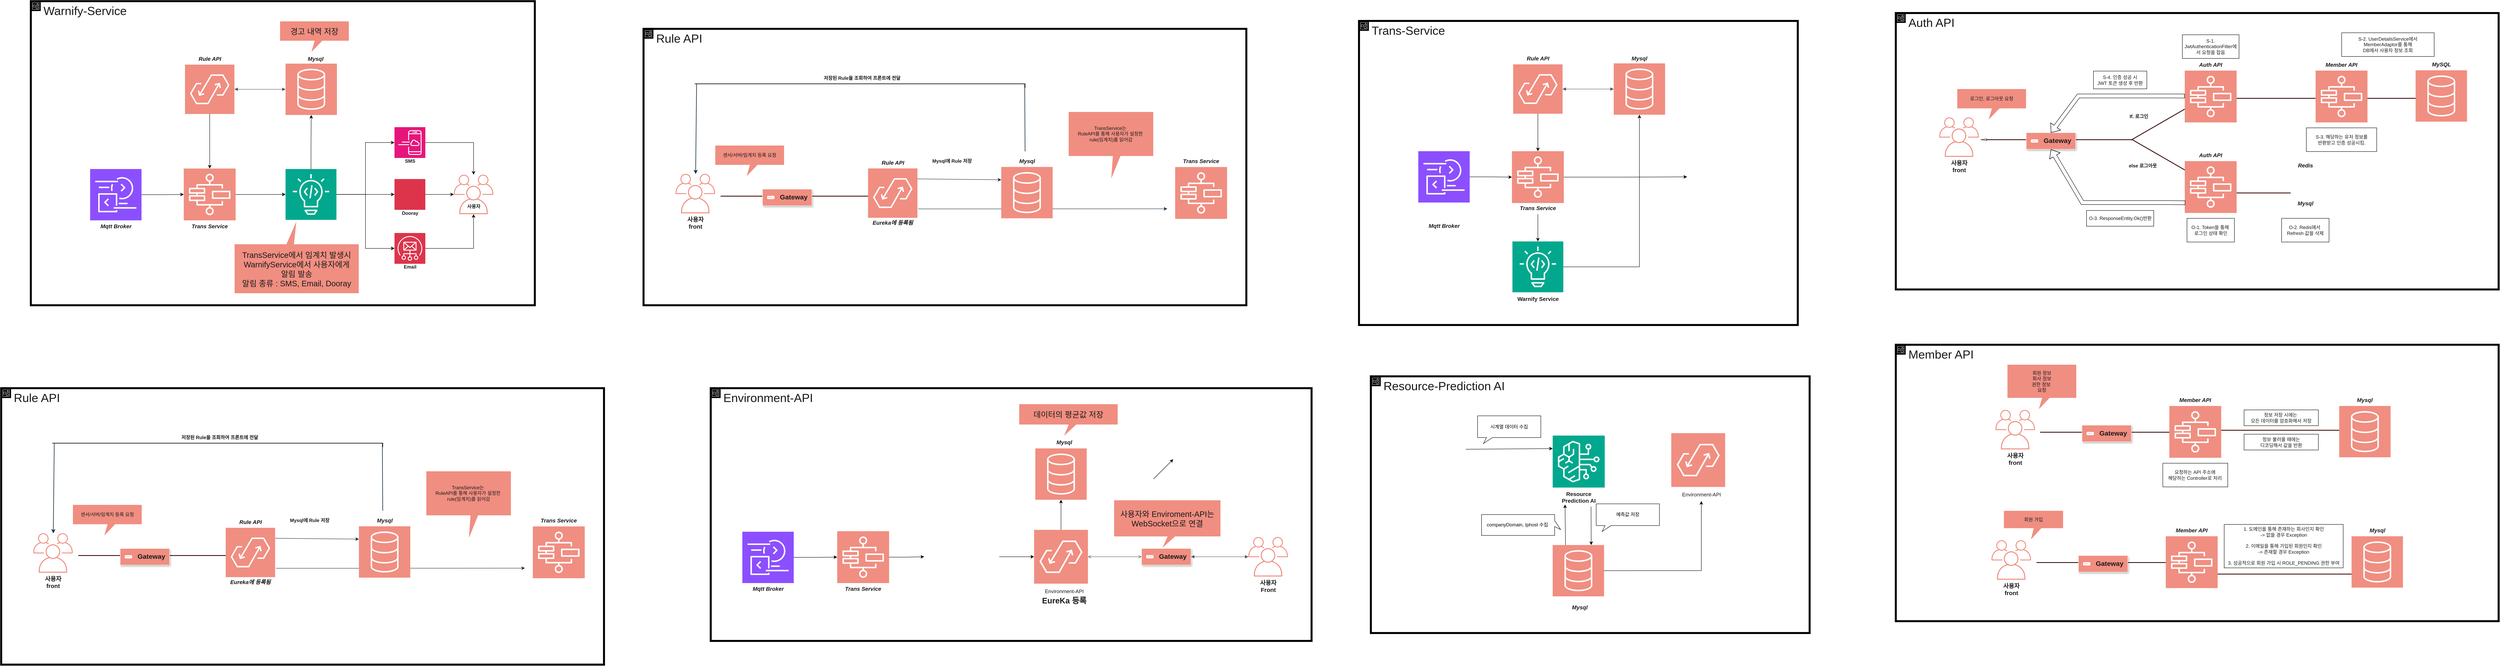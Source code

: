 <mxfile version="27.1.4" pages="2">
  <diagram id="6_MRbrQv16TPBseHlP9C" name="페이지-1">
    <mxGraphModel dx="5238" dy="4780" grid="1" gridSize="10" guides="1" tooltips="1" connect="1" arrows="1" fold="1" page="1" pageScale="1" pageWidth="1600" pageHeight="900" math="0" shadow="0">
      <root>
        <mxCell id="0" />
        <mxCell id="1" parent="0" />
        <mxCell id="sI1st9zM_oRKqp5dQTi6-2" value="&lt;font style=&quot;font-size: 30px;&quot;&gt;Rule API&lt;/font&gt;" style="points=[[0,0],[0.25,0],[0.5,0],[0.75,0],[1,0],[1,0.25],[1,0.5],[1,0.75],[1,1],[0.75,1],[0.5,1],[0.25,1],[0,1],[0,0.75],[0,0.5],[0,0.25]];outlineConnect=0;html=1;whiteSpace=wrap;fontSize=12;fontStyle=0;container=1;pointerEvents=0;collapsible=0;recursiveResize=0;shape=mxgraph.aws4.group;grIcon=mxgraph.aws4.group_account;strokeColor=#000000;fillColor=none;verticalAlign=top;align=left;spacingLeft=30;fontColor=#1A1A1A;dashed=0;labelBackgroundColor=none;strokeWidth=5;" parent="1" vertex="1">
          <mxGeometry x="45" y="-770" width="1525" height="700" as="geometry" />
        </mxCell>
        <mxCell id="sI1st9zM_oRKqp5dQTi6-6" value="&lt;b&gt;&lt;font style=&quot;font-size: 15px;&quot;&gt;사용자&lt;br&gt;&lt;/font&gt;&lt;/b&gt;&lt;div&gt;&lt;b&gt;&lt;font style=&quot;font-size: 15px;&quot;&gt;front&lt;/font&gt;&lt;/b&gt;&lt;/div&gt;" style="sketch=0;outlineConnect=0;fontColor=#1A1A1A;strokeColor=none;fillColor=#F08E81;dashed=0;verticalLabelPosition=bottom;verticalAlign=top;align=center;html=1;fontSize=12;fontStyle=0;aspect=fixed;shape=mxgraph.aws4.illustration_users;pointerEvents=1;labelBackgroundColor=none;" parent="sI1st9zM_oRKqp5dQTi6-2" vertex="1">
          <mxGeometry x="81" y="367.25" width="100" height="100" as="geometry" />
        </mxCell>
        <mxCell id="RRJUKaXo5ImgAqwBO_Rm-33" value="TransService는&amp;nbsp;&lt;br&gt;RuleAPI를 통해 사용자가 설정한&amp;nbsp;&lt;div&gt;rule(임계치)를 읽어감&lt;/div&gt;" style="shape=callout;whiteSpace=wrap;html=1;perimeter=calloutPerimeter;size=60;position=0.52;labelBackgroundColor=none;fillColor=#F08E81;strokeColor=#FFFFFF;fontColor=#1A1A1A;" parent="sI1st9zM_oRKqp5dQTi6-2" vertex="1">
          <mxGeometry x="1075" y="210" width="215" height="172.5" as="geometry" />
        </mxCell>
        <mxCell id="sI1st9zM_oRKqp5dQTi6-14" value="" style="endArrow=classic;html=1;rounded=0;fontStyle=1;exitX=0;exitY=0.5;exitDx=0;exitDy=0;exitPerimeter=0;labelBackgroundColor=none;strokeColor=#182E3E;fontColor=default;entryX=0;entryY=0.25;entryDx=0;entryDy=0;entryPerimeter=0;" parent="sI1st9zM_oRKqp5dQTi6-2" target="sI1st9zM_oRKqp5dQTi6-33" edge="1">
          <mxGeometry width="50" height="50" relative="1" as="geometry">
            <mxPoint x="691.5" y="380.0" as="sourcePoint" />
            <mxPoint x="868" y="380.0" as="targetPoint" />
          </mxGeometry>
        </mxCell>
        <mxCell id="sI1st9zM_oRKqp5dQTi6-15" value="" style="endArrow=classic;html=1;rounded=0;fontStyle=1;labelBackgroundColor=none;strokeColor=#182E3E;fontColor=default;entryX=0.076;entryY=0.695;entryDx=0;entryDy=0;entryPerimeter=0;" parent="sI1st9zM_oRKqp5dQTi6-2" edge="1">
          <mxGeometry width="50" height="50" relative="1" as="geometry">
            <mxPoint x="695" y="456" as="sourcePoint" />
            <mxPoint x="1324.975" y="455.719" as="targetPoint" />
            <Array as="points">
              <mxPoint x="745" y="456" />
              <mxPoint x="845" y="456" />
            </Array>
          </mxGeometry>
        </mxCell>
        <mxCell id="sI1st9zM_oRKqp5dQTi6-19" value="" style="line;strokeWidth=2;html=1;labelBackgroundColor=none;fillColor=#F08E81;strokeColor=#330000;fontColor=#1A1A1A;" parent="sI1st9zM_oRKqp5dQTi6-2" vertex="1">
          <mxGeometry x="195" y="418.75" width="375" height="10" as="geometry" />
        </mxCell>
        <mxCell id="RRJUKaXo5ImgAqwBO_Rm-9" value="" style="strokeColor=#FFFFFF;shadow=1;strokeWidth=1;rounded=1;absoluteArcSize=1;arcSize=2;labelBackgroundColor=none;fillColor=#F08E81;fontColor=#1A1A1A;" parent="sI1st9zM_oRKqp5dQTi6-2" vertex="1">
          <mxGeometry x="301" y="406" width="125" height="42" as="geometry" />
        </mxCell>
        <mxCell id="RRJUKaXo5ImgAqwBO_Rm-10" value="&lt;font style=&quot;font-size: 17px;&quot;&gt;&lt;b style=&quot;&quot;&gt;Gateway&lt;/b&gt;&lt;/font&gt;" style="sketch=0;dashed=0;connectable=0;html=1;fillColor=#F08E81;strokeColor=none;shape=mxgraph.gcp2.gateway;part=1;labelPosition=right;verticalLabelPosition=middle;align=left;verticalAlign=middle;spacingLeft=5;fontSize=12;labelBackgroundColor=none;fontColor=#1A1A1A;" parent="RRJUKaXo5ImgAqwBO_Rm-9" vertex="1">
          <mxGeometry y="0.5" width="32" height="32" relative="1" as="geometry">
            <mxPoint x="5" y="-16" as="offset" />
          </mxGeometry>
        </mxCell>
        <mxCell id="sI1st9zM_oRKqp5dQTi6-20" value="&lt;div&gt;센서/서버/임계치 등록 요청&lt;/div&gt;" style="shape=callout;whiteSpace=wrap;html=1;perimeter=calloutPerimeter;position2=0.45;labelBackgroundColor=none;fillColor=#F08E81;strokeColor=#FFFFFF;fontColor=#1A1A1A;" parent="sI1st9zM_oRKqp5dQTi6-2" vertex="1">
          <mxGeometry x="181" y="295" width="175" height="80" as="geometry" />
        </mxCell>
        <mxCell id="sI1st9zM_oRKqp5dQTi6-21" value="Mysql에 Rule 저장" style="text;html=1;align=center;verticalAlign=middle;whiteSpace=wrap;rounded=0;fontStyle=1;labelBackgroundColor=none;fontColor=#1A1A1A;" parent="sI1st9zM_oRKqp5dQTi6-2" vertex="1">
          <mxGeometry x="693" y="320" width="175" height="30" as="geometry" />
        </mxCell>
        <mxCell id="sI1st9zM_oRKqp5dQTi6-25" value="저장된 Rule을 조회하여 프론트에 전달" style="text;html=1;align=center;verticalAlign=middle;whiteSpace=wrap;rounded=0;fontStyle=1;labelBackgroundColor=none;fontColor=#1A1A1A;" parent="sI1st9zM_oRKqp5dQTi6-2" vertex="1">
          <mxGeometry x="432.5" y="110" width="240" height="30" as="geometry" />
        </mxCell>
        <mxCell id="sI1st9zM_oRKqp5dQTi6-27" value="" style="sketch=0;points=[[0,0,0],[0.25,0,0],[0.5,0,0],[0.75,0,0],[1,0,0],[0,1,0],[0.25,1,0],[0.5,1,0],[0.75,1,0],[1,1,0],[0,0.25,0],[0,0.5,0],[0,0.75,0],[1,0.25,0],[1,0.5,0],[1,0.75,0]];outlineConnect=0;fontColor=#1A1A1A;fillColor=#F08E81;strokeColor=#FFFFFF;dashed=0;verticalLabelPosition=bottom;verticalAlign=top;align=center;html=1;fontSize=12;fontStyle=0;aspect=fixed;shape=mxgraph.aws4.resourceIcon;resIcon=mxgraph.aws4.step_functions;labelBackgroundColor=none;" parent="sI1st9zM_oRKqp5dQTi6-2" vertex="1">
          <mxGeometry x="1345" y="350" width="131.25" height="131.25" as="geometry" />
        </mxCell>
        <mxCell id="sI1st9zM_oRKqp5dQTi6-28" value="&lt;span style=&quot;font-size: 14px;&quot;&gt;&lt;b&gt;&lt;i&gt;Trans Service&lt;/i&gt;&lt;/b&gt;&lt;/span&gt;" style="text;html=1;align=center;verticalAlign=middle;whiteSpace=wrap;rounded=0;labelBackgroundColor=none;fontColor=#1A1A1A;" parent="sI1st9zM_oRKqp5dQTi6-2" vertex="1">
          <mxGeometry x="1358.12" y="320" width="105" height="30" as="geometry" />
        </mxCell>
        <mxCell id="sI1st9zM_oRKqp5dQTi6-31" value="" style="group;labelBackgroundColor=none;fontColor=#1A1A1A;" parent="sI1st9zM_oRKqp5dQTi6-2" vertex="1" connectable="0">
          <mxGeometry x="568" y="323.5" width="125" height="182.5" as="geometry" />
        </mxCell>
        <mxCell id="sI1st9zM_oRKqp5dQTi6-8" value="" style="sketch=0;points=[[0,0,0],[0.25,0,0],[0.5,0,0],[0.75,0,0],[1,0,0],[0,1,0],[0.25,1,0],[0.5,1,0],[0.75,1,0],[1,1,0],[0,0.25,0],[0,0.5,0],[0,0.75,0],[1,0.25,0],[1,0.5,0],[1,0.75,0]];outlineConnect=0;fontColor=#1A1A1A;fillColor=#F08E81;strokeColor=#FFFFFF;dashed=0;verticalLabelPosition=bottom;verticalAlign=top;align=center;html=1;fontSize=12;fontStyle=0;aspect=fixed;shape=mxgraph.aws4.resourceIcon;resIcon=mxgraph.aws4.appflow;labelBackgroundColor=none;" parent="sI1st9zM_oRKqp5dQTi6-31" vertex="1">
          <mxGeometry y="30" width="125" height="125" as="geometry" />
        </mxCell>
        <mxCell id="sI1st9zM_oRKqp5dQTi6-11" value="&lt;font style=&quot;font-size: 14px;&quot;&gt;&lt;b&gt;&lt;i&gt;Rule API&lt;/i&gt;&lt;/b&gt;&lt;/font&gt;" style="text;html=1;align=center;verticalAlign=middle;whiteSpace=wrap;rounded=0;labelBackgroundColor=none;fontColor=#1A1A1A;" parent="sI1st9zM_oRKqp5dQTi6-31" vertex="1">
          <mxGeometry x="32.5" width="60" height="30" as="geometry" />
        </mxCell>
        <mxCell id="sI1st9zM_oRKqp5dQTi6-17" value="&lt;font style=&quot;font-size: 14px;&quot;&gt;&lt;b&gt;&lt;i&gt;Eureka에 등록됨&lt;/i&gt;&lt;/b&gt;&lt;/font&gt;" style="text;html=1;align=center;verticalAlign=middle;whiteSpace=wrap;rounded=0;labelBackgroundColor=none;fontColor=#1A1A1A;" parent="sI1st9zM_oRKqp5dQTi6-31" vertex="1">
          <mxGeometry x="2.25" y="152.5" width="120.5" height="30" as="geometry" />
        </mxCell>
        <mxCell id="sI1st9zM_oRKqp5dQTi6-23" value="" style="shape=partialRectangle;whiteSpace=wrap;html=1;top=0;left=0;fillColor=none;direction=west;rotation=0;flipV=0;flipH=1;labelBackgroundColor=none;strokeColor=#000000;fontColor=#1A1A1A;strokeWidth=1.5;" parent="sI1st9zM_oRKqp5dQTi6-2" vertex="1">
          <mxGeometry x="130" y="139" width="835" height="9.099" as="geometry" />
        </mxCell>
        <mxCell id="sI1st9zM_oRKqp5dQTi6-24" value="" style="endArrow=classic;html=1;rounded=0;labelBackgroundColor=none;strokeColor=#182E3E;fontColor=default;strokeWidth=1.5;" parent="sI1st9zM_oRKqp5dQTi6-2" target="sI1st9zM_oRKqp5dQTi6-6" edge="1">
          <mxGeometry width="50" height="50" relative="1" as="geometry">
            <mxPoint x="134" y="139.91" as="sourcePoint" />
            <mxPoint x="134" y="240" as="targetPoint" />
          </mxGeometry>
        </mxCell>
        <mxCell id="sI1st9zM_oRKqp5dQTi6-26" value="" style="endArrow=none;html=1;rounded=0;labelBackgroundColor=none;strokeColor=#182E3E;fontColor=default;strokeWidth=1.5;" parent="sI1st9zM_oRKqp5dQTi6-2" edge="1">
          <mxGeometry width="50" height="50" relative="1" as="geometry">
            <mxPoint x="965" y="310" as="sourcePoint" />
            <mxPoint x="964" y="139.91" as="targetPoint" />
          </mxGeometry>
        </mxCell>
        <mxCell id="sI1st9zM_oRKqp5dQTi6-33" value="" style="sketch=0;points=[[0,0,0],[0.25,0,0],[0.5,0,0],[0.75,0,0],[1,0,0],[0,1,0],[0.25,1,0],[0.5,1,0],[0.75,1,0],[1,1,0],[0,0.25,0],[0,0.5,0],[0,0.75,0],[1,0.25,0],[1,0.5,0],[1,0.75,0]];outlineConnect=0;fontColor=#1A1A1A;fillColor=#F08E81;strokeColor=#FFFFFF;dashed=0;verticalLabelPosition=bottom;verticalAlign=top;align=center;html=1;fontSize=12;fontStyle=0;aspect=fixed;shape=mxgraph.aws4.resourceIcon;resIcon=mxgraph.aws4.database;labelBackgroundColor=none;" parent="sI1st9zM_oRKqp5dQTi6-2" vertex="1">
          <mxGeometry x="905" y="349.75" width="130" height="130" as="geometry" />
        </mxCell>
        <mxCell id="sI1st9zM_oRKqp5dQTi6-34" value="&lt;span style=&quot;font-size: 14px;&quot;&gt;&lt;b&gt;&lt;i&gt;Mysql&lt;/i&gt;&lt;/b&gt;&lt;/span&gt;" style="text;html=1;align=center;verticalAlign=middle;whiteSpace=wrap;rounded=0;labelBackgroundColor=none;fontColor=#1A1A1A;" parent="sI1st9zM_oRKqp5dQTi6-2" vertex="1">
          <mxGeometry x="917.5" y="319.75" width="105" height="30" as="geometry" />
        </mxCell>
        <mxCell id="zJGVWxS1CItOh0kWSi4w-1" value="&lt;font style=&quot;font-size: 30px;&quot;&gt;Warnify-Service&lt;/font&gt;" style="points=[[0,0],[0.25,0],[0.5,0],[0.75,0],[1,0],[1,0.25],[1,0.5],[1,0.75],[1,1],[0.75,1],[0.5,1],[0.25,1],[0,1],[0,0.75],[0,0.5],[0,0.25]];outlineConnect=0;html=1;whiteSpace=wrap;fontSize=12;fontStyle=0;container=1;pointerEvents=0;collapsible=0;recursiveResize=0;shape=mxgraph.aws4.group;grIcon=mxgraph.aws4.group_account;strokeColor=#000000;fillColor=none;verticalAlign=top;align=left;spacingLeft=30;fontColor=#1A1A1A;dashed=0;labelBackgroundColor=none;strokeWidth=5;" parent="1" vertex="1">
          <mxGeometry x="120" y="-1750" width="1275" height="770" as="geometry" />
        </mxCell>
        <mxCell id="zJGVWxS1CItOh0kWSi4w-2" value="" style="sketch=0;outlineConnect=0;fontColor=#1A1A1A;strokeColor=none;fillColor=#F08E81;dashed=0;verticalLabelPosition=bottom;verticalAlign=top;align=center;html=1;fontSize=12;fontStyle=0;aspect=fixed;shape=mxgraph.aws4.illustration_users;pointerEvents=1;labelBackgroundColor=none;" parent="zJGVWxS1CItOh0kWSi4w-1" vertex="1">
          <mxGeometry x="1070" y="439.37" width="100" height="100" as="geometry" />
        </mxCell>
        <mxCell id="zJGVWxS1CItOh0kWSi4w-3" value="&lt;font style=&quot;font-size: 20px;&quot;&gt;TransService에서 임계치 발생시&lt;/font&gt;&lt;div&gt;&lt;font style=&quot;font-size: 20px;&quot;&gt;WarnifyService에서 사용자에게&lt;/font&gt;&lt;/div&gt;&lt;div&gt;&lt;font style=&quot;font-size: 20px;&quot;&gt;알림 발송&lt;/font&gt;&lt;/div&gt;&lt;div&gt;&lt;font style=&quot;font-size: 20px;&quot;&gt;알림 종류 : SMS, Email, Dooray&lt;/font&gt;&lt;/div&gt;" style="shape=callout;whiteSpace=wrap;html=1;perimeter=calloutPerimeter;size=60;position=0.52;labelBackgroundColor=none;fillColor=#F08E81;strokeColor=#FFFFFF;fontColor=#1A1A1A;direction=west;" parent="zJGVWxS1CItOh0kWSi4w-1" vertex="1">
          <mxGeometry x="515.01" y="555" width="315" height="185" as="geometry" />
        </mxCell>
        <mxCell id="zJGVWxS1CItOh0kWSi4w-10" value="사용자" style="text;html=1;align=center;verticalAlign=middle;whiteSpace=wrap;rounded=0;fontStyle=1;labelBackgroundColor=none;fontColor=#1A1A1A;" parent="zJGVWxS1CItOh0kWSi4w-1" vertex="1">
          <mxGeometry x="1097.5" y="511.74" width="45" height="16.63" as="geometry" />
        </mxCell>
        <mxCell id="zJGVWxS1CItOh0kWSi4w-12" value="" style="sketch=0;points=[[0,0,0],[0.25,0,0],[0.5,0,0],[0.75,0,0],[1,0,0],[0,1,0],[0.25,1,0],[0.5,1,0],[0.75,1,0],[1,1,0],[0,0.25,0],[0,0.5,0],[0,0.75,0],[1,0.25,0],[1,0.5,0],[1,0.75,0]];outlineConnect=0;fontColor=#1A1A1A;fillColor=#F08E81;strokeColor=#FFFFFF;dashed=0;verticalLabelPosition=bottom;verticalAlign=top;align=center;html=1;fontSize=12;fontStyle=0;aspect=fixed;shape=mxgraph.aws4.resourceIcon;resIcon=mxgraph.aws4.step_functions;labelBackgroundColor=none;" parent="zJGVWxS1CItOh0kWSi4w-1" vertex="1">
          <mxGeometry x="386.88" y="423.75" width="131.25" height="131.25" as="geometry" />
        </mxCell>
        <mxCell id="zJGVWxS1CItOh0kWSi4w-13" value="&lt;span style=&quot;font-size: 14px;&quot;&gt;&lt;b&gt;&lt;i&gt;Trans Service&lt;/i&gt;&lt;/b&gt;&lt;/span&gt;" style="text;html=1;align=center;verticalAlign=middle;whiteSpace=wrap;rounded=0;labelBackgroundColor=none;fontColor=#1A1A1A;" parent="zJGVWxS1CItOh0kWSi4w-1" vertex="1">
          <mxGeometry x="400.01" y="555" width="105" height="30" as="geometry" />
        </mxCell>
        <mxCell id="zJGVWxS1CItOh0kWSi4w-14" value="" style="group;labelBackgroundColor=none;fontColor=#1A1A1A;" parent="zJGVWxS1CItOh0kWSi4w-1" vertex="1" connectable="0">
          <mxGeometry x="390.01" y="130.62" width="125" height="182.5" as="geometry" />
        </mxCell>
        <mxCell id="zJGVWxS1CItOh0kWSi4w-15" value="" style="sketch=0;points=[[0,0,0],[0.25,0,0],[0.5,0,0],[0.75,0,0],[1,0,0],[0,1,0],[0.25,1,0],[0.5,1,0],[0.75,1,0],[1,1,0],[0,0.25,0],[0,0.5,0],[0,0.75,0],[1,0.25,0],[1,0.5,0],[1,0.75,0]];outlineConnect=0;fontColor=#1A1A1A;fillColor=#F08E81;strokeColor=#FFFFFF;dashed=0;verticalLabelPosition=bottom;verticalAlign=top;align=center;html=1;fontSize=12;fontStyle=0;aspect=fixed;shape=mxgraph.aws4.resourceIcon;resIcon=mxgraph.aws4.appflow;labelBackgroundColor=none;" parent="zJGVWxS1CItOh0kWSi4w-14" vertex="1">
          <mxGeometry y="30" width="125" height="125" as="geometry" />
        </mxCell>
        <mxCell id="zJGVWxS1CItOh0kWSi4w-16" value="&lt;font style=&quot;font-size: 14px;&quot;&gt;&lt;b&gt;&lt;i&gt;Rule API&lt;/i&gt;&lt;/b&gt;&lt;/font&gt;" style="text;html=1;align=center;verticalAlign=middle;whiteSpace=wrap;rounded=0;labelBackgroundColor=none;fontColor=#1A1A1A;" parent="zJGVWxS1CItOh0kWSi4w-14" vertex="1">
          <mxGeometry x="32.5" width="60" height="30" as="geometry" />
        </mxCell>
        <mxCell id="zJGVWxS1CItOh0kWSi4w-21" value="" style="sketch=0;points=[[0,0,0],[0.25,0,0],[0.5,0,0],[0.75,0,0],[1,0,0],[0,1,0],[0.25,1,0],[0.5,1,0],[0.75,1,0],[1,1,0],[0,0.25,0],[0,0.5,0],[0,0.75,0],[1,0.25,0],[1,0.5,0],[1,0.75,0]];outlineConnect=0;fontColor=#1A1A1A;fillColor=#F08E81;strokeColor=#FFFFFF;dashed=0;verticalLabelPosition=bottom;verticalAlign=top;align=center;html=1;fontSize=12;fontStyle=0;aspect=fixed;shape=mxgraph.aws4.resourceIcon;resIcon=mxgraph.aws4.database;labelBackgroundColor=none;" parent="zJGVWxS1CItOh0kWSi4w-1" vertex="1">
          <mxGeometry x="644.38" y="158.12" width="130" height="130" as="geometry" />
        </mxCell>
        <mxCell id="zJGVWxS1CItOh0kWSi4w-22" value="&lt;span style=&quot;font-size: 14px;&quot;&gt;&lt;b&gt;&lt;i&gt;Mysql&lt;/i&gt;&lt;/b&gt;&lt;/span&gt;" style="text;html=1;align=center;verticalAlign=middle;whiteSpace=wrap;rounded=0;labelBackgroundColor=none;fontColor=#1A1A1A;" parent="zJGVWxS1CItOh0kWSi4w-1" vertex="1">
          <mxGeometry x="668.13" y="130.62" width="105" height="30" as="geometry" />
        </mxCell>
        <mxCell id="zJGVWxS1CItOh0kWSi4w-40" style="edgeStyle=orthogonalEdgeStyle;rounded=0;orthogonalLoop=1;jettySize=auto;html=1;" parent="zJGVWxS1CItOh0kWSi4w-1" source="zJGVWxS1CItOh0kWSi4w-26" target="zJGVWxS1CItOh0kWSi4w-24" edge="1">
          <mxGeometry relative="1" as="geometry" />
        </mxCell>
        <mxCell id="zJGVWxS1CItOh0kWSi4w-26" value="" style="sketch=0;points=[[0,0,0],[0.25,0,0],[0.5,0,0],[0.75,0,0],[1,0,0],[0,1,0],[0.25,1,0],[0.5,1,0],[0.75,1,0],[1,1,0],[0,0.25,0],[0,0.5,0],[0,0.75,0],[1,0.25,0],[1,0.5,0],[1,0.75,0]];outlineConnect=0;fontColor=#232F3E;fillColor=#01A88D;strokeColor=#ffffff;dashed=0;verticalLabelPosition=bottom;verticalAlign=top;align=center;html=1;fontSize=12;fontStyle=0;aspect=fixed;shape=mxgraph.aws4.resourceIcon;resIcon=mxgraph.aws4.codeguru_2;" parent="zJGVWxS1CItOh0kWSi4w-1" vertex="1">
          <mxGeometry x="644.38" y="425" width="128.75" height="128.75" as="geometry" />
        </mxCell>
        <mxCell id="zJGVWxS1CItOh0kWSi4w-33" style="edgeStyle=orthogonalEdgeStyle;rounded=0;orthogonalLoop=1;jettySize=auto;html=1;" parent="zJGVWxS1CItOh0kWSi4w-1" source="zJGVWxS1CItOh0kWSi4w-27" target="zJGVWxS1CItOh0kWSi4w-12" edge="1">
          <mxGeometry relative="1" as="geometry" />
        </mxCell>
        <mxCell id="zJGVWxS1CItOh0kWSi4w-27" value="" style="sketch=0;points=[[0,0,0],[0.25,0,0],[0.5,0,0],[0.75,0,0],[1,0,0],[0,1,0],[0.25,1,0],[0.5,1,0],[0.75,1,0],[1,1,0],[0,0.25,0],[0,0.5,0],[0,0.75,0],[1,0.25,0],[1,0.5,0],[1,0.75,0]];outlineConnect=0;fontColor=#232F3E;fillColor=#8C4FFF;strokeColor=#ffffff;dashed=0;verticalLabelPosition=bottom;verticalAlign=top;align=center;html=1;fontSize=12;fontStyle=0;aspect=fixed;shape=mxgraph.aws4.resourceIcon;resIcon=mxgraph.aws4.data_exchange;" parent="zJGVWxS1CItOh0kWSi4w-1" vertex="1">
          <mxGeometry x="150" y="425" width="130" height="130" as="geometry" />
        </mxCell>
        <mxCell id="zJGVWxS1CItOh0kWSi4w-28" value="&lt;span style=&quot;font-size: 14px;&quot;&gt;&lt;b&gt;&lt;i&gt;Mqtt Broker&lt;/i&gt;&lt;/b&gt;&lt;/span&gt;" style="text;html=1;align=center;verticalAlign=middle;whiteSpace=wrap;rounded=0;labelBackgroundColor=none;fontColor=#1A1A1A;" parent="zJGVWxS1CItOh0kWSi4w-1" vertex="1">
          <mxGeometry x="162.5" y="555" width="105" height="30" as="geometry" />
        </mxCell>
        <mxCell id="zJGVWxS1CItOh0kWSi4w-46" style="edgeStyle=orthogonalEdgeStyle;rounded=0;orthogonalLoop=1;jettySize=auto;html=1;" parent="zJGVWxS1CItOh0kWSi4w-1" source="zJGVWxS1CItOh0kWSi4w-30" target="zJGVWxS1CItOh0kWSi4w-2" edge="1">
          <mxGeometry relative="1" as="geometry" />
        </mxCell>
        <mxCell id="zJGVWxS1CItOh0kWSi4w-30" value="" style="sketch=0;points=[[0,0,0],[0.25,0,0],[0.5,0,0],[0.75,0,0],[1,0,0],[0,1,0],[0.25,1,0],[0.5,1,0],[0.75,1,0],[1,1,0],[0,0.25,0],[0,0.5,0],[0,0.75,0],[1,0.25,0],[1,0.5,0],[1,0.75,0]];outlineConnect=0;fontColor=#232F3E;fillColor=#E7157B;strokeColor=#ffffff;dashed=0;verticalLabelPosition=bottom;verticalAlign=top;align=center;html=1;fontSize=12;fontStyle=0;aspect=fixed;shape=mxgraph.aws4.resourceIcon;resIcon=mxgraph.aws4.mobile_application;" parent="zJGVWxS1CItOh0kWSi4w-1" vertex="1">
          <mxGeometry x="920" y="319" width="78" height="78" as="geometry" />
        </mxCell>
        <mxCell id="zJGVWxS1CItOh0kWSi4w-44" style="edgeStyle=orthogonalEdgeStyle;rounded=0;orthogonalLoop=1;jettySize=auto;html=1;" parent="zJGVWxS1CItOh0kWSi4w-1" source="zJGVWxS1CItOh0kWSi4w-24" target="zJGVWxS1CItOh0kWSi4w-2" edge="1">
          <mxGeometry relative="1" as="geometry" />
        </mxCell>
        <mxCell id="zJGVWxS1CItOh0kWSi4w-24" value="" style="sketch=0;points=[[0,0,0],[0.25,0,0],[0.5,0,0],[0.75,0,0],[1,0,0],[0,1,0],[0.25,1,0],[0.5,1,0],[0.75,1,0],[1,1,0],[0,0.25,0],[0,0.5,0],[0,0.75,0],[1,0.25,0],[1,0.5,0],[1,0.75,0]];outlineConnect=0;fontColor=#232F3E;fillColor=#DD344C;strokeColor=#ffffff;dashed=0;verticalLabelPosition=bottom;verticalAlign=top;align=center;html=1;fontSize=12;fontStyle=0;aspect=fixed;shape=mxgraph.aws4.resourceIcon;resIcon=mxgraph.aws4.end_user_messaging;" parent="zJGVWxS1CItOh0kWSi4w-1" vertex="1">
          <mxGeometry x="920" y="450.37" width="78" height="78" as="geometry" />
        </mxCell>
        <mxCell id="zJGVWxS1CItOh0kWSi4w-45" style="edgeStyle=orthogonalEdgeStyle;rounded=0;orthogonalLoop=1;jettySize=auto;html=1;" parent="zJGVWxS1CItOh0kWSi4w-1" source="zJGVWxS1CItOh0kWSi4w-23" target="zJGVWxS1CItOh0kWSi4w-2" edge="1">
          <mxGeometry relative="1" as="geometry" />
        </mxCell>
        <mxCell id="zJGVWxS1CItOh0kWSi4w-23" value="" style="sketch=0;points=[[0,0,0],[0.25,0,0],[0.5,0,0],[0.75,0,0],[1,0,0],[0,1,0],[0.25,1,0],[0.5,1,0],[0.75,1,0],[1,1,0],[0,0.25,0],[0,0.5,0],[0,0.75,0],[1,0.25,0],[1,0.5,0],[1,0.75,0]];outlineConnect=0;fontColor=#232F3E;fillColor=#DD344C;strokeColor=#ffffff;dashed=0;verticalLabelPosition=bottom;verticalAlign=top;align=center;html=1;fontSize=12;fontStyle=0;aspect=fixed;shape=mxgraph.aws4.resourceIcon;resIcon=mxgraph.aws4.simple_email_service;" parent="zJGVWxS1CItOh0kWSi4w-1" vertex="1">
          <mxGeometry x="920" y="587" width="78" height="78" as="geometry" />
        </mxCell>
        <mxCell id="zJGVWxS1CItOh0kWSi4w-34" style="edgeStyle=orthogonalEdgeStyle;rounded=0;orthogonalLoop=1;jettySize=auto;html=1;entryX=0;entryY=0.5;entryDx=0;entryDy=0;entryPerimeter=0;" parent="zJGVWxS1CItOh0kWSi4w-1" source="zJGVWxS1CItOh0kWSi4w-12" target="zJGVWxS1CItOh0kWSi4w-26" edge="1">
          <mxGeometry relative="1" as="geometry" />
        </mxCell>
        <mxCell id="zJGVWxS1CItOh0kWSi4w-35" style="edgeStyle=orthogonalEdgeStyle;rounded=0;orthogonalLoop=1;jettySize=auto;html=1;" parent="zJGVWxS1CItOh0kWSi4w-1" source="zJGVWxS1CItOh0kWSi4w-15" target="zJGVWxS1CItOh0kWSi4w-12" edge="1">
          <mxGeometry relative="1" as="geometry" />
        </mxCell>
        <mxCell id="zJGVWxS1CItOh0kWSi4w-36" value="" style="edgeStyle=orthogonalEdgeStyle;html=1;endArrow=block;elbow=vertical;startArrow=block;startFill=1;endFill=1;strokeColor=#545B64;rounded=0;entryX=0;entryY=0.5;entryDx=0;entryDy=0;entryPerimeter=0;exitX=1;exitY=0.5;exitDx=0;exitDy=0;exitPerimeter=0;" parent="zJGVWxS1CItOh0kWSi4w-1" source="zJGVWxS1CItOh0kWSi4w-15" target="zJGVWxS1CItOh0kWSi4w-21" edge="1">
          <mxGeometry width="100" relative="1" as="geometry">
            <mxPoint x="660" y="495" as="sourcePoint" />
            <mxPoint x="760" y="495" as="targetPoint" />
          </mxGeometry>
        </mxCell>
        <mxCell id="zJGVWxS1CItOh0kWSi4w-39" style="edgeStyle=orthogonalEdgeStyle;rounded=0;orthogonalLoop=1;jettySize=auto;html=1;entryX=0;entryY=0.5;entryDx=0;entryDy=0;entryPerimeter=0;" parent="zJGVWxS1CItOh0kWSi4w-1" source="zJGVWxS1CItOh0kWSi4w-26" target="zJGVWxS1CItOh0kWSi4w-30" edge="1">
          <mxGeometry relative="1" as="geometry" />
        </mxCell>
        <mxCell id="zJGVWxS1CItOh0kWSi4w-41" style="edgeStyle=orthogonalEdgeStyle;rounded=0;orthogonalLoop=1;jettySize=auto;html=1;entryX=0;entryY=0.5;entryDx=0;entryDy=0;entryPerimeter=0;" parent="zJGVWxS1CItOh0kWSi4w-1" source="zJGVWxS1CItOh0kWSi4w-26" target="zJGVWxS1CItOh0kWSi4w-23" edge="1">
          <mxGeometry relative="1" as="geometry" />
        </mxCell>
        <mxCell id="zJGVWxS1CItOh0kWSi4w-47" value="SMS" style="text;html=1;align=center;verticalAlign=middle;whiteSpace=wrap;rounded=0;fontStyle=1;labelBackgroundColor=none;fontColor=#1A1A1A;" parent="zJGVWxS1CItOh0kWSi4w-1" vertex="1">
          <mxGeometry x="936.5" y="397" width="45" height="16.63" as="geometry" />
        </mxCell>
        <mxCell id="zJGVWxS1CItOh0kWSi4w-48" value="Dooray" style="text;html=1;align=center;verticalAlign=middle;whiteSpace=wrap;rounded=0;fontStyle=1;labelBackgroundColor=none;fontColor=#1A1A1A;" parent="zJGVWxS1CItOh0kWSi4w-1" vertex="1">
          <mxGeometry x="936.5" y="528.37" width="45" height="16.63" as="geometry" />
        </mxCell>
        <mxCell id="zJGVWxS1CItOh0kWSi4w-49" value="Email" style="text;html=1;align=center;verticalAlign=middle;whiteSpace=wrap;rounded=0;fontStyle=1;labelBackgroundColor=none;fontColor=#1A1A1A;" parent="zJGVWxS1CItOh0kWSi4w-1" vertex="1">
          <mxGeometry x="936.5" y="665" width="45" height="16.63" as="geometry" />
        </mxCell>
        <mxCell id="zJGVWxS1CItOh0kWSi4w-53" style="edgeStyle=orthogonalEdgeStyle;rounded=0;orthogonalLoop=1;jettySize=auto;html=1;exitX=0.5;exitY=0;exitDx=0;exitDy=0;exitPerimeter=0;entryX=0.5;entryY=1;entryDx=0;entryDy=0;entryPerimeter=0;" parent="zJGVWxS1CItOh0kWSi4w-1" source="zJGVWxS1CItOh0kWSi4w-26" target="zJGVWxS1CItOh0kWSi4w-21" edge="1">
          <mxGeometry relative="1" as="geometry" />
        </mxCell>
        <mxCell id="zJGVWxS1CItOh0kWSi4w-89" value="&lt;font style=&quot;font-size: 20px;&quot;&gt;경고 내역 저장&lt;/font&gt;" style="shape=callout;whiteSpace=wrap;html=1;perimeter=calloutPerimeter;position2=0.45;labelBackgroundColor=none;fillColor=#F08E81;strokeColor=#FFFFFF;fontColor=#1A1A1A;" parent="zJGVWxS1CItOh0kWSi4w-1" vertex="1">
          <mxGeometry x="630" y="50.62" width="175" height="80" as="geometry" />
        </mxCell>
        <mxCell id="zJGVWxS1CItOh0kWSi4w-55" value="&lt;font style=&quot;font-size: 30px;&quot;&gt;Environment-API&lt;/font&gt;" style="points=[[0,0],[0.25,0],[0.5,0],[0.75,0],[1,0],[1,0.25],[1,0.5],[1,0.75],[1,1],[0.75,1],[0.5,1],[0.25,1],[0,1],[0,0.75],[0,0.5],[0,0.25]];outlineConnect=0;html=1;whiteSpace=wrap;fontSize=12;fontStyle=0;container=1;pointerEvents=0;collapsible=0;recursiveResize=0;shape=mxgraph.aws4.group;grIcon=mxgraph.aws4.group_account;strokeColor=#000000;fillColor=none;verticalAlign=top;align=left;spacingLeft=30;fontColor=#1A1A1A;dashed=0;labelBackgroundColor=none;strokeWidth=5;" parent="1" vertex="1">
          <mxGeometry x="1840" y="-770" width="1520" height="640" as="geometry" />
        </mxCell>
        <mxCell id="zJGVWxS1CItOh0kWSi4w-56" value="&lt;b&gt;&lt;font style=&quot;font-size: 15px;&quot;&gt;사용자&lt;br&gt;&lt;/font&gt;&lt;/b&gt;&lt;div&gt;&lt;b&gt;&lt;font style=&quot;font-size: 15px;&quot;&gt;Front&lt;/font&gt;&lt;/b&gt;&lt;/div&gt;" style="sketch=0;outlineConnect=0;fontColor=#1A1A1A;strokeColor=none;fillColor=#F08E81;dashed=0;verticalLabelPosition=bottom;verticalAlign=top;align=center;html=1;fontSize=12;fontStyle=0;aspect=fixed;shape=mxgraph.aws4.illustration_users;pointerEvents=1;labelBackgroundColor=none;" parent="zJGVWxS1CItOh0kWSi4w-55" vertex="1">
          <mxGeometry x="1360" y="376.86" width="100" height="100" as="geometry" />
        </mxCell>
        <mxCell id="zJGVWxS1CItOh0kWSi4w-61" value="" style="strokeColor=#FFFFFF;shadow=1;strokeWidth=1;rounded=1;absoluteArcSize=1;arcSize=2;labelBackgroundColor=none;fillColor=#F08E81;fontColor=#1A1A1A;" parent="zJGVWxS1CItOh0kWSi4w-55" vertex="1">
          <mxGeometry x="1090" y="405.86" width="125" height="42" as="geometry" />
        </mxCell>
        <mxCell id="zJGVWxS1CItOh0kWSi4w-62" value="&lt;font style=&quot;font-size: 17px;&quot;&gt;&lt;b style=&quot;&quot;&gt;Gateway&lt;/b&gt;&lt;/font&gt;" style="sketch=0;dashed=0;connectable=0;html=1;fillColor=#F08E81;strokeColor=none;shape=mxgraph.gcp2.gateway;part=1;labelPosition=right;verticalLabelPosition=middle;align=left;verticalAlign=middle;spacingLeft=5;fontSize=12;labelBackgroundColor=none;fontColor=#1A1A1A;" parent="zJGVWxS1CItOh0kWSi4w-61" vertex="1">
          <mxGeometry y="0.5" width="32" height="32" relative="1" as="geometry">
            <mxPoint x="5" y="-16" as="offset" />
          </mxGeometry>
        </mxCell>
        <mxCell id="zJGVWxS1CItOh0kWSi4w-63" value="&lt;font style=&quot;font-size: 20px;&quot;&gt;사용자와 Enviroment-API는&lt;/font&gt;&lt;div&gt;&lt;font style=&quot;font-size: 20px;&quot;&gt;WebSocket으로 연결&lt;/font&gt;&lt;/div&gt;" style="shape=callout;whiteSpace=wrap;html=1;perimeter=calloutPerimeter;position2=0.45;labelBackgroundColor=none;fillColor=#F08E81;strokeColor=#FFFFFF;fontColor=#1A1A1A;" parent="zJGVWxS1CItOh0kWSi4w-55" vertex="1">
          <mxGeometry x="1020" y="283.42" width="270" height="122.44" as="geometry" />
        </mxCell>
        <mxCell id="zJGVWxS1CItOh0kWSi4w-64" value="&lt;font style=&quot;font-size: 20px;&quot;&gt;EureKa 등록&lt;/font&gt;" style="text;html=1;align=center;verticalAlign=middle;whiteSpace=wrap;rounded=0;fontStyle=1;labelBackgroundColor=none;fontColor=#1A1A1A;" parent="zJGVWxS1CItOh0kWSi4w-55" vertex="1">
          <mxGeometry x="806.5" y="522.44" width="175" height="30" as="geometry" />
        </mxCell>
        <mxCell id="zJGVWxS1CItOh0kWSi4w-230" style="edgeStyle=orthogonalEdgeStyle;rounded=0;orthogonalLoop=1;jettySize=auto;html=1;entryX=0;entryY=0.5;entryDx=0;entryDy=0;" parent="zJGVWxS1CItOh0kWSi4w-55" source="zJGVWxS1CItOh0kWSi4w-66" target="zJGVWxS1CItOh0kWSi4w-229" edge="1">
          <mxGeometry relative="1" as="geometry" />
        </mxCell>
        <mxCell id="zJGVWxS1CItOh0kWSi4w-66" value="" style="sketch=0;points=[[0,0,0],[0.25,0,0],[0.5,0,0],[0.75,0,0],[1,0,0],[0,1,0],[0.25,1,0],[0.5,1,0],[0.75,1,0],[1,1,0],[0,0.25,0],[0,0.5,0],[0,0.75,0],[1,0.25,0],[1,0.5,0],[1,0.75,0]];outlineConnect=0;fontColor=#1A1A1A;fillColor=#F08E81;strokeColor=#FFFFFF;dashed=0;verticalLabelPosition=bottom;verticalAlign=top;align=center;html=1;fontSize=12;fontStyle=0;aspect=fixed;shape=mxgraph.aws4.resourceIcon;resIcon=mxgraph.aws4.step_functions;labelBackgroundColor=none;" parent="zJGVWxS1CItOh0kWSi4w-55" vertex="1">
          <mxGeometry x="320" y="362.19" width="131.25" height="131.25" as="geometry" />
        </mxCell>
        <mxCell id="zJGVWxS1CItOh0kWSi4w-67" value="&lt;span style=&quot;font-size: 14px;&quot;&gt;&lt;b&gt;&lt;i&gt;Trans Service&lt;/i&gt;&lt;/b&gt;&lt;/span&gt;" style="text;html=1;align=center;verticalAlign=middle;whiteSpace=wrap;rounded=0;labelBackgroundColor=none;fontColor=#1A1A1A;" parent="zJGVWxS1CItOh0kWSi4w-55" vertex="1">
          <mxGeometry x="333.13" y="493.44" width="105" height="30" as="geometry" />
        </mxCell>
        <mxCell id="zJGVWxS1CItOh0kWSi4w-75" value="" style="sketch=0;points=[[0,0,0],[0.25,0,0],[0.5,0,0],[0.75,0,0],[1,0,0],[0,1,0],[0.25,1,0],[0.5,1,0],[0.75,1,0],[1,1,0],[0,0.25,0],[0,0.5,0],[0,0.75,0],[1,0.25,0],[1,0.5,0],[1,0.75,0]];outlineConnect=0;fontColor=#1A1A1A;fillColor=#F08E81;strokeColor=#FFFFFF;dashed=0;verticalLabelPosition=bottom;verticalAlign=top;align=center;html=1;fontSize=12;fontStyle=0;aspect=fixed;shape=mxgraph.aws4.resourceIcon;resIcon=mxgraph.aws4.database;labelBackgroundColor=none;" parent="zJGVWxS1CItOh0kWSi4w-55" vertex="1">
          <mxGeometry x="821.14" y="152.44" width="130" height="130" as="geometry" />
        </mxCell>
        <mxCell id="zJGVWxS1CItOh0kWSi4w-76" value="&lt;span style=&quot;font-size: 14px;&quot;&gt;&lt;b&gt;&lt;i&gt;Mysql&lt;/i&gt;&lt;/b&gt;&lt;/span&gt;" style="text;html=1;align=center;verticalAlign=middle;whiteSpace=wrap;rounded=0;labelBackgroundColor=none;fontColor=#1A1A1A;" parent="zJGVWxS1CItOh0kWSi4w-55" vertex="1">
          <mxGeometry x="841.5" y="122.44" width="105" height="30" as="geometry" />
        </mxCell>
        <mxCell id="zJGVWxS1CItOh0kWSi4w-77" value="" style="group;labelBackgroundColor=none;fontColor=#1A1A1A;" parent="zJGVWxS1CItOh0kWSi4w-55" vertex="1" connectable="0">
          <mxGeometry x="818" y="324.88" width="152" height="205.87" as="geometry" />
        </mxCell>
        <mxCell id="zJGVWxS1CItOh0kWSi4w-78" value="" style="sketch=0;points=[[0,0,0],[0.25,0,0],[0.5,0,0],[0.75,0,0],[1,0,0],[0,1,0],[0.25,1,0],[0.5,1,0],[0.75,1,0],[1,1,0],[0,0.25,0],[0,0.5,0],[0,0.75,0],[1,0.25,0],[1,0.5,0],[1,0.75,0]];outlineConnect=0;fontColor=#1A1A1A;fillColor=#F08E81;strokeColor=#FFFFFF;dashed=0;verticalLabelPosition=bottom;verticalAlign=top;align=center;html=1;fontSize=12;fontStyle=0;aspect=fixed;shape=mxgraph.aws4.resourceIcon;resIcon=mxgraph.aws4.appflow;labelBackgroundColor=none;" parent="zJGVWxS1CItOh0kWSi4w-77" vertex="1">
          <mxGeometry y="33.842" width="136.274" height="136.274" as="geometry" />
        </mxCell>
        <mxCell id="zJGVWxS1CItOh0kWSi4w-80" value="&lt;span style=&quot;text-align: left;&quot;&gt;&lt;font style=&quot;font-size: 13px;&quot;&gt;Environment-API&lt;/font&gt;&lt;/span&gt;" style="text;html=1;align=center;verticalAlign=middle;whiteSpace=wrap;rounded=0;labelBackgroundColor=none;fontColor=#1A1A1A;" parent="zJGVWxS1CItOh0kWSi4w-77" vertex="1">
          <mxGeometry x="2.736" y="172.028" width="146.528" height="33.842" as="geometry" />
        </mxCell>
        <mxCell id="zJGVWxS1CItOh0kWSi4w-84" style="edgeStyle=orthogonalEdgeStyle;rounded=0;orthogonalLoop=1;jettySize=auto;html=1;" parent="zJGVWxS1CItOh0kWSi4w-55" source="zJGVWxS1CItOh0kWSi4w-78" target="zJGVWxS1CItOh0kWSi4w-75" edge="1">
          <mxGeometry relative="1" as="geometry" />
        </mxCell>
        <mxCell id="zJGVWxS1CItOh0kWSi4w-85" value="" style="edgeStyle=orthogonalEdgeStyle;htmDepartman barl=1;endArrow=open;elbow=vertical;startArrow=open;startFill=0;endFill=0;strokeColor=#545B64;rounded=0;exitX=1;exitY=0.5;exitDx=0;exitDy=0;exitPerimeter=0;entryX=0;entryY=0.5;entryDx=0;entryDy=0;" parent="zJGVWxS1CItOh0kWSi4w-55" source="zJGVWxS1CItOh0kWSi4w-78" target="zJGVWxS1CItOh0kWSi4w-61" edge="1">
          <mxGeometry width="100" relative="1" as="geometry">
            <mxPoint x="1280" y="522.44" as="sourcePoint" />
            <mxPoint x="1080" y="426.44" as="targetPoint" />
          </mxGeometry>
        </mxCell>
        <mxCell id="zJGVWxS1CItOh0kWSi4w-86" value="" style="edgeStyle=orthogonalEdgeStyle;html=1;endArrow=block;elbow=vertical;startArrow=block;startFill=1;endFill=1;strokeColor=#545B64;rounded=0;exitX=1;exitY=0.5;exitDx=0;exitDy=0;" parent="zJGVWxS1CItOh0kWSi4w-55" source="zJGVWxS1CItOh0kWSi4w-61" target="zJGVWxS1CItOh0kWSi4w-56" edge="1">
          <mxGeometry width="100" relative="1" as="geometry">
            <mxPoint x="1130" y="512.44" as="sourcePoint" />
            <mxPoint x="1230" y="512.44" as="targetPoint" />
          </mxGeometry>
        </mxCell>
        <mxCell id="zJGVWxS1CItOh0kWSi4w-90" value="&lt;span style=&quot;font-size: 20px;&quot;&gt;데이터의 평균값 저장&lt;/span&gt;" style="shape=callout;whiteSpace=wrap;html=1;perimeter=calloutPerimeter;position2=0.45;labelBackgroundColor=none;fillColor=#F08E81;strokeColor=#FFFFFF;fontColor=#1A1A1A;" parent="zJGVWxS1CItOh0kWSi4w-55" vertex="1">
          <mxGeometry x="780" y="40" width="250" height="82.44" as="geometry" />
        </mxCell>
        <mxCell id="zJGVWxS1CItOh0kWSi4w-93" style="edgeStyle=orthogonalEdgeStyle;rounded=0;orthogonalLoop=1;jettySize=auto;html=1;" parent="zJGVWxS1CItOh0kWSi4w-55" source="zJGVWxS1CItOh0kWSi4w-91" target="zJGVWxS1CItOh0kWSi4w-66" edge="1">
          <mxGeometry relative="1" as="geometry" />
        </mxCell>
        <mxCell id="zJGVWxS1CItOh0kWSi4w-91" value="" style="sketch=0;points=[[0,0,0],[0.25,0,0],[0.5,0,0],[0.75,0,0],[1,0,0],[0,1,0],[0.25,1,0],[0.5,1,0],[0.75,1,0],[1,1,0],[0,0.25,0],[0,0.5,0],[0,0.75,0],[1,0.25,0],[1,0.5,0],[1,0.75,0]];outlineConnect=0;fontColor=#232F3E;fillColor=#8C4FFF;strokeColor=#ffffff;dashed=0;verticalLabelPosition=bottom;verticalAlign=top;align=center;html=1;fontSize=12;fontStyle=0;aspect=fixed;shape=mxgraph.aws4.resourceIcon;resIcon=mxgraph.aws4.data_exchange;" parent="zJGVWxS1CItOh0kWSi4w-55" vertex="1">
          <mxGeometry x="80" y="363.44" width="130" height="130" as="geometry" />
        </mxCell>
        <mxCell id="zJGVWxS1CItOh0kWSi4w-92" value="&lt;span style=&quot;font-size: 14px;&quot;&gt;&lt;b&gt;&lt;i&gt;Mqtt Broker&lt;/i&gt;&lt;/b&gt;&lt;/span&gt;" style="text;html=1;align=center;verticalAlign=middle;whiteSpace=wrap;rounded=0;labelBackgroundColor=none;fontColor=#1A1A1A;" parent="zJGVWxS1CItOh0kWSi4w-55" vertex="1">
          <mxGeometry x="92.5" y="493.44" width="105" height="30" as="geometry" />
        </mxCell>
        <mxCell id="zJGVWxS1CItOh0kWSi4w-231" style="edgeStyle=orthogonalEdgeStyle;rounded=0;orthogonalLoop=1;jettySize=auto;html=1;" parent="zJGVWxS1CItOh0kWSi4w-55" source="zJGVWxS1CItOh0kWSi4w-229" target="zJGVWxS1CItOh0kWSi4w-78" edge="1">
          <mxGeometry relative="1" as="geometry" />
        </mxCell>
        <mxCell id="zJGVWxS1CItOh0kWSi4w-229" value="" style="shape=image;verticalLabelPosition=bottom;labelBackgroundColor=default;verticalAlign=top;aspect=fixed;imageAspect=0;image=https://logos-download.com/wp-content/uploads/2022/12/InfluxDB_Logo.png;" parent="zJGVWxS1CItOh0kWSi4w-55" vertex="1">
          <mxGeometry x="540" y="390.27" width="190" height="73.17" as="geometry" />
        </mxCell>
        <mxCell id="zJGVWxS1CItOh0kWSi4w-94" value="&lt;font style=&quot;font-size: 30px;&quot;&gt;Rule API&lt;/font&gt;" style="points=[[0,0],[0.25,0],[0.5,0],[0.75,0],[1,0],[1,0.25],[1,0.5],[1,0.75],[1,1],[0.75,1],[0.5,1],[0.25,1],[0,1],[0,0.75],[0,0.5],[0,0.25]];outlineConnect=0;html=1;whiteSpace=wrap;fontSize=12;fontStyle=0;container=1;pointerEvents=0;collapsible=0;recursiveResize=0;shape=mxgraph.aws4.group;grIcon=mxgraph.aws4.group_account;strokeColor=#000000;fillColor=none;verticalAlign=top;align=left;spacingLeft=30;fontColor=#1A1A1A;dashed=0;labelBackgroundColor=none;strokeWidth=5;" parent="1" vertex="1">
          <mxGeometry x="1670" y="-1680" width="1525" height="700" as="geometry" />
        </mxCell>
        <mxCell id="zJGVWxS1CItOh0kWSi4w-95" value="&lt;b&gt;&lt;font style=&quot;font-size: 15px;&quot;&gt;사용자&lt;br&gt;&lt;/font&gt;&lt;/b&gt;&lt;div&gt;&lt;b&gt;&lt;font style=&quot;font-size: 15px;&quot;&gt;front&lt;/font&gt;&lt;/b&gt;&lt;/div&gt;" style="sketch=0;outlineConnect=0;fontColor=#1A1A1A;strokeColor=none;fillColor=#F08E81;dashed=0;verticalLabelPosition=bottom;verticalAlign=top;align=center;html=1;fontSize=12;fontStyle=0;aspect=fixed;shape=mxgraph.aws4.illustration_users;pointerEvents=1;labelBackgroundColor=none;" parent="zJGVWxS1CItOh0kWSi4w-94" vertex="1">
          <mxGeometry x="81" y="367.25" width="100" height="100" as="geometry" />
        </mxCell>
        <mxCell id="zJGVWxS1CItOh0kWSi4w-96" value="TransService는&amp;nbsp;&lt;br&gt;RuleAPI를 통해 사용자가 설정한&amp;nbsp;&lt;div&gt;rule(임계치)를 읽어감&lt;/div&gt;" style="shape=callout;whiteSpace=wrap;html=1;perimeter=calloutPerimeter;size=60;position=0.52;labelBackgroundColor=none;fillColor=#F08E81;strokeColor=#FFFFFF;fontColor=#1A1A1A;" parent="zJGVWxS1CItOh0kWSi4w-94" vertex="1">
          <mxGeometry x="1075" y="210" width="215" height="172.5" as="geometry" />
        </mxCell>
        <mxCell id="zJGVWxS1CItOh0kWSi4w-97" value="" style="endArrow=classic;html=1;rounded=0;fontStyle=1;exitX=0;exitY=0.5;exitDx=0;exitDy=0;exitPerimeter=0;labelBackgroundColor=none;strokeColor=#182E3E;fontColor=default;entryX=0;entryY=0.25;entryDx=0;entryDy=0;entryPerimeter=0;" parent="zJGVWxS1CItOh0kWSi4w-94" target="zJGVWxS1CItOh0kWSi4w-114" edge="1">
          <mxGeometry width="50" height="50" relative="1" as="geometry">
            <mxPoint x="691.5" y="380.0" as="sourcePoint" />
            <mxPoint x="868" y="380.0" as="targetPoint" />
          </mxGeometry>
        </mxCell>
        <mxCell id="zJGVWxS1CItOh0kWSi4w-98" value="" style="endArrow=classic;html=1;rounded=0;fontStyle=1;labelBackgroundColor=none;strokeColor=#182E3E;fontColor=default;entryX=0.076;entryY=0.695;entryDx=0;entryDy=0;entryPerimeter=0;" parent="zJGVWxS1CItOh0kWSi4w-94" edge="1">
          <mxGeometry width="50" height="50" relative="1" as="geometry">
            <mxPoint x="695" y="456" as="sourcePoint" />
            <mxPoint x="1324.975" y="455.719" as="targetPoint" />
            <Array as="points">
              <mxPoint x="745" y="456" />
              <mxPoint x="845" y="456" />
            </Array>
          </mxGeometry>
        </mxCell>
        <mxCell id="zJGVWxS1CItOh0kWSi4w-99" value="" style="line;strokeWidth=2;html=1;labelBackgroundColor=none;fillColor=#F08E81;strokeColor=#330000;fontColor=#1A1A1A;" parent="zJGVWxS1CItOh0kWSi4w-94" vertex="1">
          <mxGeometry x="195" y="418.75" width="375" height="10" as="geometry" />
        </mxCell>
        <mxCell id="zJGVWxS1CItOh0kWSi4w-100" value="" style="strokeColor=#FFFFFF;shadow=1;strokeWidth=1;rounded=1;absoluteArcSize=1;arcSize=2;labelBackgroundColor=none;fillColor=#F08E81;fontColor=#1A1A1A;" parent="zJGVWxS1CItOh0kWSi4w-94" vertex="1">
          <mxGeometry x="301" y="406" width="125" height="42" as="geometry" />
        </mxCell>
        <mxCell id="zJGVWxS1CItOh0kWSi4w-101" value="&lt;font style=&quot;font-size: 17px;&quot;&gt;&lt;b style=&quot;&quot;&gt;Gateway&lt;/b&gt;&lt;/font&gt;" style="sketch=0;dashed=0;connectable=0;html=1;fillColor=#F08E81;strokeColor=none;shape=mxgraph.gcp2.gateway;part=1;labelPosition=right;verticalLabelPosition=middle;align=left;verticalAlign=middle;spacingLeft=5;fontSize=12;labelBackgroundColor=none;fontColor=#1A1A1A;" parent="zJGVWxS1CItOh0kWSi4w-100" vertex="1">
          <mxGeometry y="0.5" width="32" height="32" relative="1" as="geometry">
            <mxPoint x="5" y="-16" as="offset" />
          </mxGeometry>
        </mxCell>
        <mxCell id="zJGVWxS1CItOh0kWSi4w-102" value="&lt;div&gt;센서/서버/임계치 등록 요청&lt;/div&gt;" style="shape=callout;whiteSpace=wrap;html=1;perimeter=calloutPerimeter;position2=0.45;labelBackgroundColor=none;fillColor=#F08E81;strokeColor=#FFFFFF;fontColor=#1A1A1A;" parent="zJGVWxS1CItOh0kWSi4w-94" vertex="1">
          <mxGeometry x="181" y="295" width="175" height="80" as="geometry" />
        </mxCell>
        <mxCell id="zJGVWxS1CItOh0kWSi4w-103" value="Mysql에 Rule 저장" style="text;html=1;align=center;verticalAlign=middle;whiteSpace=wrap;rounded=0;fontStyle=1;labelBackgroundColor=none;fontColor=#1A1A1A;" parent="zJGVWxS1CItOh0kWSi4w-94" vertex="1">
          <mxGeometry x="693" y="320" width="175" height="30" as="geometry" />
        </mxCell>
        <mxCell id="zJGVWxS1CItOh0kWSi4w-104" value="저장된 Rule을 조회하여 프론트에 전달" style="text;html=1;align=center;verticalAlign=middle;whiteSpace=wrap;rounded=0;fontStyle=1;labelBackgroundColor=none;fontColor=#1A1A1A;" parent="zJGVWxS1CItOh0kWSi4w-94" vertex="1">
          <mxGeometry x="432.5" y="110" width="240" height="30" as="geometry" />
        </mxCell>
        <mxCell id="zJGVWxS1CItOh0kWSi4w-105" value="" style="sketch=0;points=[[0,0,0],[0.25,0,0],[0.5,0,0],[0.75,0,0],[1,0,0],[0,1,0],[0.25,1,0],[0.5,1,0],[0.75,1,0],[1,1,0],[0,0.25,0],[0,0.5,0],[0,0.75,0],[1,0.25,0],[1,0.5,0],[1,0.75,0]];outlineConnect=0;fontColor=#1A1A1A;fillColor=#F08E81;strokeColor=#FFFFFF;dashed=0;verticalLabelPosition=bottom;verticalAlign=top;align=center;html=1;fontSize=12;fontStyle=0;aspect=fixed;shape=mxgraph.aws4.resourceIcon;resIcon=mxgraph.aws4.step_functions;labelBackgroundColor=none;" parent="zJGVWxS1CItOh0kWSi4w-94" vertex="1">
          <mxGeometry x="1345" y="350" width="131.25" height="131.25" as="geometry" />
        </mxCell>
        <mxCell id="zJGVWxS1CItOh0kWSi4w-106" value="&lt;span style=&quot;font-size: 14px;&quot;&gt;&lt;b&gt;&lt;i&gt;Trans Service&lt;/i&gt;&lt;/b&gt;&lt;/span&gt;" style="text;html=1;align=center;verticalAlign=middle;whiteSpace=wrap;rounded=0;labelBackgroundColor=none;fontColor=#1A1A1A;" parent="zJGVWxS1CItOh0kWSi4w-94" vertex="1">
          <mxGeometry x="1358.12" y="320" width="105" height="30" as="geometry" />
        </mxCell>
        <mxCell id="zJGVWxS1CItOh0kWSi4w-107" value="" style="group;labelBackgroundColor=none;fontColor=#1A1A1A;" parent="zJGVWxS1CItOh0kWSi4w-94" vertex="1" connectable="0">
          <mxGeometry x="568" y="323.5" width="125" height="182.5" as="geometry" />
        </mxCell>
        <mxCell id="zJGVWxS1CItOh0kWSi4w-108" value="" style="sketch=0;points=[[0,0,0],[0.25,0,0],[0.5,0,0],[0.75,0,0],[1,0,0],[0,1,0],[0.25,1,0],[0.5,1,0],[0.75,1,0],[1,1,0],[0,0.25,0],[0,0.5,0],[0,0.75,0],[1,0.25,0],[1,0.5,0],[1,0.75,0]];outlineConnect=0;fontColor=#1A1A1A;fillColor=#F08E81;strokeColor=#FFFFFF;dashed=0;verticalLabelPosition=bottom;verticalAlign=top;align=center;html=1;fontSize=12;fontStyle=0;aspect=fixed;shape=mxgraph.aws4.resourceIcon;resIcon=mxgraph.aws4.appflow;labelBackgroundColor=none;" parent="zJGVWxS1CItOh0kWSi4w-107" vertex="1">
          <mxGeometry y="30" width="125" height="125" as="geometry" />
        </mxCell>
        <mxCell id="zJGVWxS1CItOh0kWSi4w-109" value="&lt;font style=&quot;font-size: 14px;&quot;&gt;&lt;b&gt;&lt;i&gt;Rule API&lt;/i&gt;&lt;/b&gt;&lt;/font&gt;" style="text;html=1;align=center;verticalAlign=middle;whiteSpace=wrap;rounded=0;labelBackgroundColor=none;fontColor=#1A1A1A;" parent="zJGVWxS1CItOh0kWSi4w-107" vertex="1">
          <mxGeometry x="32.5" width="60" height="30" as="geometry" />
        </mxCell>
        <mxCell id="zJGVWxS1CItOh0kWSi4w-110" value="&lt;font style=&quot;font-size: 14px;&quot;&gt;&lt;b&gt;&lt;i&gt;Eureka에 등록됨&lt;/i&gt;&lt;/b&gt;&lt;/font&gt;" style="text;html=1;align=center;verticalAlign=middle;whiteSpace=wrap;rounded=0;labelBackgroundColor=none;fontColor=#1A1A1A;" parent="zJGVWxS1CItOh0kWSi4w-107" vertex="1">
          <mxGeometry x="2.25" y="152.5" width="120.5" height="30" as="geometry" />
        </mxCell>
        <mxCell id="zJGVWxS1CItOh0kWSi4w-111" value="" style="shape=partialRectangle;whiteSpace=wrap;html=1;top=0;left=0;fillColor=none;direction=west;rotation=0;flipV=0;flipH=1;labelBackgroundColor=none;strokeColor=#000000;fontColor=#1A1A1A;strokeWidth=1.5;" parent="zJGVWxS1CItOh0kWSi4w-94" vertex="1">
          <mxGeometry x="130" y="139" width="835" height="9.099" as="geometry" />
        </mxCell>
        <mxCell id="zJGVWxS1CItOh0kWSi4w-112" value="" style="endArrow=classic;html=1;rounded=0;labelBackgroundColor=none;strokeColor=#182E3E;fontColor=default;strokeWidth=1.5;" parent="zJGVWxS1CItOh0kWSi4w-94" target="zJGVWxS1CItOh0kWSi4w-95" edge="1">
          <mxGeometry width="50" height="50" relative="1" as="geometry">
            <mxPoint x="134" y="139.91" as="sourcePoint" />
            <mxPoint x="134" y="240" as="targetPoint" />
          </mxGeometry>
        </mxCell>
        <mxCell id="zJGVWxS1CItOh0kWSi4w-113" value="" style="endArrow=none;html=1;rounded=0;labelBackgroundColor=none;strokeColor=#182E3E;fontColor=default;strokeWidth=1.5;" parent="zJGVWxS1CItOh0kWSi4w-94" edge="1">
          <mxGeometry width="50" height="50" relative="1" as="geometry">
            <mxPoint x="965" y="310" as="sourcePoint" />
            <mxPoint x="964" y="139.91" as="targetPoint" />
          </mxGeometry>
        </mxCell>
        <mxCell id="zJGVWxS1CItOh0kWSi4w-114" value="" style="sketch=0;points=[[0,0,0],[0.25,0,0],[0.5,0,0],[0.75,0,0],[1,0,0],[0,1,0],[0.25,1,0],[0.5,1,0],[0.75,1,0],[1,1,0],[0,0.25,0],[0,0.5,0],[0,0.75,0],[1,0.25,0],[1,0.5,0],[1,0.75,0]];outlineConnect=0;fontColor=#1A1A1A;fillColor=#F08E81;strokeColor=#FFFFFF;dashed=0;verticalLabelPosition=bottom;verticalAlign=top;align=center;html=1;fontSize=12;fontStyle=0;aspect=fixed;shape=mxgraph.aws4.resourceIcon;resIcon=mxgraph.aws4.database;labelBackgroundColor=none;" parent="zJGVWxS1CItOh0kWSi4w-94" vertex="1">
          <mxGeometry x="905" y="349.75" width="130" height="130" as="geometry" />
        </mxCell>
        <mxCell id="zJGVWxS1CItOh0kWSi4w-115" value="&lt;span style=&quot;font-size: 14px;&quot;&gt;&lt;b&gt;&lt;i&gt;Mysql&lt;/i&gt;&lt;/b&gt;&lt;/span&gt;" style="text;html=1;align=center;verticalAlign=middle;whiteSpace=wrap;rounded=0;labelBackgroundColor=none;fontColor=#1A1A1A;" parent="zJGVWxS1CItOh0kWSi4w-94" vertex="1">
          <mxGeometry x="917.5" y="319.75" width="105" height="30" as="geometry" />
        </mxCell>
        <mxCell id="zJGVWxS1CItOh0kWSi4w-232" value="&lt;font style=&quot;font-size: 30px;&quot;&gt;Trans-Service&lt;/font&gt;" style="points=[[0,0],[0.25,0],[0.5,0],[0.75,0],[1,0],[1,0.25],[1,0.5],[1,0.75],[1,1],[0.75,1],[0.5,1],[0.25,1],[0,1],[0,0.75],[0,0.5],[0,0.25]];outlineConnect=0;html=1;whiteSpace=wrap;fontSize=12;fontStyle=0;container=1;pointerEvents=0;collapsible=0;recursiveResize=0;shape=mxgraph.aws4.group;grIcon=mxgraph.aws4.group_account;strokeColor=#000000;fillColor=none;verticalAlign=top;align=left;spacingLeft=30;fontColor=#1A1A1A;dashed=0;labelBackgroundColor=none;strokeWidth=5;" parent="1" vertex="1">
          <mxGeometry x="3480" y="-1700" width="1110" height="770" as="geometry" />
        </mxCell>
        <mxCell id="zJGVWxS1CItOh0kWSi4w-267" style="edgeStyle=orthogonalEdgeStyle;rounded=0;orthogonalLoop=1;jettySize=auto;html=1;entryX=0;entryY=0.5;entryDx=0;entryDy=0;" parent="zJGVWxS1CItOh0kWSi4w-232" source="zJGVWxS1CItOh0kWSi4w-236" target="zJGVWxS1CItOh0kWSi4w-266" edge="1">
          <mxGeometry relative="1" as="geometry" />
        </mxCell>
        <mxCell id="zJGVWxS1CItOh0kWSi4w-236" value="" style="sketch=0;points=[[0,0,0],[0.25,0,0],[0.5,0,0],[0.75,0,0],[1,0,0],[0,1,0],[0.25,1,0],[0.5,1,0],[0.75,1,0],[1,1,0],[0,0.25,0],[0,0.5,0],[0,0.75,0],[1,0.25,0],[1,0.5,0],[1,0.75,0]];outlineConnect=0;fontColor=#1A1A1A;fillColor=#F08E81;strokeColor=#FFFFFF;dashed=0;verticalLabelPosition=bottom;verticalAlign=top;align=center;html=1;fontSize=12;fontStyle=0;aspect=fixed;shape=mxgraph.aws4.resourceIcon;resIcon=mxgraph.aws4.step_functions;labelBackgroundColor=none;" parent="zJGVWxS1CItOh0kWSi4w-232" vertex="1">
          <mxGeometry x="386.89" y="329.87" width="131.25" height="131.25" as="geometry" />
        </mxCell>
        <mxCell id="zJGVWxS1CItOh0kWSi4w-237" value="&lt;span style=&quot;font-size: 14px;&quot;&gt;&lt;b&gt;&lt;i&gt;Trans Service&lt;/i&gt;&lt;/b&gt;&lt;/span&gt;" style="text;html=1;align=center;verticalAlign=middle;whiteSpace=wrap;rounded=0;labelBackgroundColor=none;fontColor=#1A1A1A;" parent="zJGVWxS1CItOh0kWSi4w-232" vertex="1">
          <mxGeometry x="400.01" y="459.38" width="105" height="30" as="geometry" />
        </mxCell>
        <mxCell id="zJGVWxS1CItOh0kWSi4w-238" value="" style="group;labelBackgroundColor=none;fontColor=#1A1A1A;" parent="zJGVWxS1CItOh0kWSi4w-232" vertex="1" connectable="0">
          <mxGeometry x="390.01" y="80" width="125" height="182.5" as="geometry" />
        </mxCell>
        <mxCell id="zJGVWxS1CItOh0kWSi4w-239" value="" style="sketch=0;points=[[0,0,0],[0.25,0,0],[0.5,0,0],[0.75,0,0],[1,0,0],[0,1,0],[0.25,1,0],[0.5,1,0],[0.75,1,0],[1,1,0],[0,0.25,0],[0,0.5,0],[0,0.75,0],[1,0.25,0],[1,0.5,0],[1,0.75,0]];outlineConnect=0;fontColor=#1A1A1A;fillColor=#F08E81;strokeColor=#FFFFFF;dashed=0;verticalLabelPosition=bottom;verticalAlign=top;align=center;html=1;fontSize=12;fontStyle=0;aspect=fixed;shape=mxgraph.aws4.resourceIcon;resIcon=mxgraph.aws4.appflow;labelBackgroundColor=none;" parent="zJGVWxS1CItOh0kWSi4w-238" vertex="1">
          <mxGeometry y="30" width="125" height="125" as="geometry" />
        </mxCell>
        <mxCell id="zJGVWxS1CItOh0kWSi4w-240" value="&lt;font style=&quot;font-size: 14px;&quot;&gt;&lt;b&gt;&lt;i&gt;Rule API&lt;/i&gt;&lt;/b&gt;&lt;/font&gt;" style="text;html=1;align=center;verticalAlign=middle;whiteSpace=wrap;rounded=0;labelBackgroundColor=none;fontColor=#1A1A1A;" parent="zJGVWxS1CItOh0kWSi4w-238" vertex="1">
          <mxGeometry x="32.5" width="60" height="30" as="geometry" />
        </mxCell>
        <mxCell id="zJGVWxS1CItOh0kWSi4w-241" value="" style="sketch=0;points=[[0,0,0],[0.25,0,0],[0.5,0,0],[0.75,0,0],[1,0,0],[0,1,0],[0.25,1,0],[0.5,1,0],[0.75,1,0],[1,1,0],[0,0.25,0],[0,0.5,0],[0,0.75,0],[1,0.25,0],[1,0.5,0],[1,0.75,0]];outlineConnect=0;fontColor=#1A1A1A;fillColor=#F08E81;strokeColor=#FFFFFF;dashed=0;verticalLabelPosition=bottom;verticalAlign=top;align=center;html=1;fontSize=12;fontStyle=0;aspect=fixed;shape=mxgraph.aws4.resourceIcon;resIcon=mxgraph.aws4.database;labelBackgroundColor=none;" parent="zJGVWxS1CItOh0kWSi4w-232" vertex="1">
          <mxGeometry x="644.38" y="107.5" width="130" height="130" as="geometry" />
        </mxCell>
        <mxCell id="zJGVWxS1CItOh0kWSi4w-242" value="&lt;span style=&quot;font-size: 14px;&quot;&gt;&lt;b&gt;&lt;i&gt;Mysql&lt;/i&gt;&lt;/b&gt;&lt;/span&gt;" style="text;html=1;align=center;verticalAlign=middle;whiteSpace=wrap;rounded=0;labelBackgroundColor=none;fontColor=#1A1A1A;" parent="zJGVWxS1CItOh0kWSi4w-232" vertex="1">
          <mxGeometry x="656.88" y="80" width="105" height="30" as="geometry" />
        </mxCell>
        <mxCell id="zJGVWxS1CItOh0kWSi4w-244" value="" style="sketch=0;points=[[0,0,0],[0.25,0,0],[0.5,0,0],[0.75,0,0],[1,0,0],[0,1,0],[0.25,1,0],[0.5,1,0],[0.75,1,0],[1,1,0],[0,0.25,0],[0,0.5,0],[0,0.75,0],[1,0.25,0],[1,0.5,0],[1,0.75,0]];outlineConnect=0;fontColor=#232F3E;fillColor=#01A88D;strokeColor=#ffffff;dashed=0;verticalLabelPosition=bottom;verticalAlign=top;align=center;html=1;fontSize=12;fontStyle=0;aspect=fixed;shape=mxgraph.aws4.resourceIcon;resIcon=mxgraph.aws4.codeguru_2;" parent="zJGVWxS1CItOh0kWSi4w-232" vertex="1">
          <mxGeometry x="388.14" y="558.32" width="128.75" height="128.75" as="geometry" />
        </mxCell>
        <mxCell id="zJGVWxS1CItOh0kWSi4w-245" style="edgeStyle=orthogonalEdgeStyle;rounded=0;orthogonalLoop=1;jettySize=auto;html=1;" parent="zJGVWxS1CItOh0kWSi4w-232" source="zJGVWxS1CItOh0kWSi4w-246" target="zJGVWxS1CItOh0kWSi4w-236" edge="1">
          <mxGeometry relative="1" as="geometry" />
        </mxCell>
        <mxCell id="zJGVWxS1CItOh0kWSi4w-246" value="" style="sketch=0;points=[[0,0,0],[0.25,0,0],[0.5,0,0],[0.75,0,0],[1,0,0],[0,1,0],[0.25,1,0],[0.5,1,0],[0.75,1,0],[1,1,0],[0,0.25,0],[0,0.5,0],[0,0.75,0],[1,0.25,0],[1,0.5,0],[1,0.75,0]];outlineConnect=0;fontColor=#232F3E;fillColor=#8C4FFF;strokeColor=#ffffff;dashed=0;verticalLabelPosition=bottom;verticalAlign=top;align=center;html=1;fontSize=12;fontStyle=0;aspect=fixed;shape=mxgraph.aws4.resourceIcon;resIcon=mxgraph.aws4.data_exchange;" parent="zJGVWxS1CItOh0kWSi4w-232" vertex="1">
          <mxGeometry x="150" y="329.87" width="130" height="130" as="geometry" />
        </mxCell>
        <mxCell id="zJGVWxS1CItOh0kWSi4w-247" value="&lt;span style=&quot;font-size: 14px;&quot;&gt;&lt;b&gt;&lt;i&gt;Mqtt Broker&lt;/i&gt;&lt;/b&gt;&lt;/span&gt;" style="text;html=1;align=center;verticalAlign=middle;whiteSpace=wrap;rounded=0;labelBackgroundColor=none;fontColor=#1A1A1A;" parent="zJGVWxS1CItOh0kWSi4w-232" vertex="1">
          <mxGeometry x="162.5" y="504.38" width="105" height="30" as="geometry" />
        </mxCell>
        <mxCell id="zJGVWxS1CItOh0kWSi4w-255" style="edgeStyle=orthogonalEdgeStyle;rounded=0;orthogonalLoop=1;jettySize=auto;html=1;" parent="zJGVWxS1CItOh0kWSi4w-232" source="zJGVWxS1CItOh0kWSi4w-239" target="zJGVWxS1CItOh0kWSi4w-236" edge="1">
          <mxGeometry relative="1" as="geometry" />
        </mxCell>
        <mxCell id="zJGVWxS1CItOh0kWSi4w-256" value="" style="edgeStyle=orthogonalEdgeStyle;html=1;endArrow=block;elbow=vertical;startArrow=block;startFill=1;endFill=1;strokeColor=#545B64;rounded=0;entryX=0;entryY=0.5;entryDx=0;entryDy=0;entryPerimeter=0;exitX=1;exitY=0.5;exitDx=0;exitDy=0;exitPerimeter=0;" parent="zJGVWxS1CItOh0kWSi4w-232" source="zJGVWxS1CItOh0kWSi4w-239" target="zJGVWxS1CItOh0kWSi4w-241" edge="1">
          <mxGeometry width="100" relative="1" as="geometry">
            <mxPoint x="660" y="444.38" as="sourcePoint" />
            <mxPoint x="760" y="444.38" as="targetPoint" />
          </mxGeometry>
        </mxCell>
        <mxCell id="zJGVWxS1CItOh0kWSi4w-261" value="&lt;font style=&quot;font-size: 14px;&quot;&gt;Warnify Service&lt;/font&gt;" style="text;html=1;align=center;verticalAlign=middle;whiteSpace=wrap;rounded=0;fontStyle=1;labelBackgroundColor=none;fontColor=#1A1A1A;" parent="zJGVWxS1CItOh0kWSi4w-232" vertex="1">
          <mxGeometry x="397.52" y="687.07" width="109.99" height="32.93" as="geometry" />
        </mxCell>
        <mxCell id="zJGVWxS1CItOh0kWSi4w-265" style="edgeStyle=orthogonalEdgeStyle;rounded=0;orthogonalLoop=1;jettySize=auto;html=1;entryX=0.5;entryY=0;entryDx=0;entryDy=0;entryPerimeter=0;" parent="zJGVWxS1CItOh0kWSi4w-232" source="zJGVWxS1CItOh0kWSi4w-237" target="zJGVWxS1CItOh0kWSi4w-244" edge="1">
          <mxGeometry relative="1" as="geometry" />
        </mxCell>
        <mxCell id="zJGVWxS1CItOh0kWSi4w-266" value="" style="shape=image;verticalLabelPosition=bottom;labelBackgroundColor=default;verticalAlign=top;aspect=fixed;imageAspect=0;image=https://logos-download.com/wp-content/uploads/2022/12/InfluxDB_Logo.png;" parent="zJGVWxS1CItOh0kWSi4w-232" vertex="1">
          <mxGeometry x="830" y="358.29" width="190" height="73.17" as="geometry" />
        </mxCell>
        <mxCell id="zJGVWxS1CItOh0kWSi4w-268" style="edgeStyle=orthogonalEdgeStyle;rounded=0;orthogonalLoop=1;jettySize=auto;html=1;entryX=0.5;entryY=1;entryDx=0;entryDy=0;entryPerimeter=0;" parent="zJGVWxS1CItOh0kWSi4w-232" source="zJGVWxS1CItOh0kWSi4w-244" target="zJGVWxS1CItOh0kWSi4w-241" edge="1">
          <mxGeometry relative="1" as="geometry" />
        </mxCell>
        <mxCell id="E3WCm4p-hsaArXKOld_C-23" value="&lt;font style=&quot;font-size: 30px;&quot;&gt;Auth API&lt;/font&gt;" style="points=[[0,0],[0.25,0],[0.5,0],[0.75,0],[1,0],[1,0.25],[1,0.5],[1,0.75],[1,1],[0.75,1],[0.5,1],[0.25,1],[0,1],[0,0.75],[0,0.5],[0,0.25]];outlineConnect=0;html=1;whiteSpace=wrap;fontSize=12;fontStyle=0;container=1;pointerEvents=0;collapsible=0;recursiveResize=0;shape=mxgraph.aws4.group;grIcon=mxgraph.aws4.group_account;strokeColor=#000000;fillColor=none;verticalAlign=top;align=left;spacingLeft=30;fontColor=#1A1A1A;dashed=0;labelBackgroundColor=none;strokeWidth=5;" vertex="1" parent="1">
          <mxGeometry x="4838" y="-1720" width="1525" height="700" as="geometry" />
        </mxCell>
        <mxCell id="E3WCm4p-hsaArXKOld_C-74" value="" style="line;strokeWidth=2;html=1;labelBackgroundColor=none;fillColor=#F08E81;strokeColor=#330000;fontColor=#1A1A1A;" vertex="1" parent="E3WCm4p-hsaArXKOld_C-23">
          <mxGeometry x="1164" y="211" width="198" height="10" as="geometry" />
        </mxCell>
        <mxCell id="E3WCm4p-hsaArXKOld_C-71" value="" style="line;strokeWidth=2;html=1;labelBackgroundColor=none;fillColor=#F08E81;strokeColor=#330000;fontColor=#1A1A1A;" vertex="1" parent="E3WCm4p-hsaArXKOld_C-23">
          <mxGeometry x="801" y="211" width="269" height="10" as="geometry" />
        </mxCell>
        <mxCell id="E3WCm4p-hsaArXKOld_C-68" value="" style="line;strokeWidth=2;html=1;labelBackgroundColor=none;fillColor=#F08E81;strokeColor=#330000;fontColor=#1A1A1A;" vertex="1" parent="E3WCm4p-hsaArXKOld_C-23">
          <mxGeometry x="801" y="450.62" width="198" height="10" as="geometry" />
        </mxCell>
        <mxCell id="E3WCm4p-hsaArXKOld_C-62" value="" style="line;strokeWidth=2;html=1;labelBackgroundColor=none;fillColor=#F08E81;strokeColor=#330000;fontColor=#1A1A1A;rotation=30;" vertex="1" parent="E3WCm4p-hsaArXKOld_C-23">
          <mxGeometry x="585.996" y="354.25" width="158" height="10" as="geometry" />
        </mxCell>
        <mxCell id="E3WCm4p-hsaArXKOld_C-61" value="" style="line;strokeWidth=2;html=1;labelBackgroundColor=none;fillColor=#F08E81;strokeColor=#330000;fontColor=#1A1A1A;rotation=-30;" vertex="1" parent="E3WCm4p-hsaArXKOld_C-23">
          <mxGeometry x="585" y="277" width="158" height="10" as="geometry" />
        </mxCell>
        <mxCell id="E3WCm4p-hsaArXKOld_C-24" value="&lt;b&gt;&lt;font style=&quot;font-size: 15px;&quot;&gt;사용자&lt;br&gt;&lt;/font&gt;&lt;/b&gt;&lt;div&gt;&lt;b&gt;&lt;font style=&quot;font-size: 15px;&quot;&gt;front&lt;/font&gt;&lt;/b&gt;&lt;/div&gt;" style="sketch=0;outlineConnect=0;fontColor=#1A1A1A;strokeColor=none;fillColor=#F08E81;dashed=0;verticalLabelPosition=bottom;verticalAlign=top;align=center;html=1;fontSize=12;fontStyle=0;aspect=fixed;shape=mxgraph.aws4.illustration_users;pointerEvents=1;labelBackgroundColor=none;" vertex="1" parent="E3WCm4p-hsaArXKOld_C-23">
          <mxGeometry x="110" y="264.25" width="100" height="100" as="geometry" />
        </mxCell>
        <mxCell id="E3WCm4p-hsaArXKOld_C-28" value="" style="line;strokeWidth=2;html=1;labelBackgroundColor=none;fillColor=#F08E81;strokeColor=#330000;fontColor=#1A1A1A;" vertex="1" parent="E3WCm4p-hsaArXKOld_C-23">
          <mxGeometry x="224" y="315.75" width="375" height="10" as="geometry" />
        </mxCell>
        <mxCell id="E3WCm4p-hsaArXKOld_C-29" value="" style="strokeColor=#FFFFFF;shadow=1;strokeWidth=1;rounded=1;absoluteArcSize=1;arcSize=2;labelBackgroundColor=none;fillColor=#F08E81;fontColor=#1A1A1A;" vertex="1" parent="E3WCm4p-hsaArXKOld_C-23">
          <mxGeometry x="330" y="303" width="125" height="42" as="geometry" />
        </mxCell>
        <mxCell id="E3WCm4p-hsaArXKOld_C-30" value="&lt;font style=&quot;font-size: 17px;&quot;&gt;&lt;b style=&quot;&quot;&gt;Gateway&lt;/b&gt;&lt;/font&gt;" style="sketch=0;dashed=0;connectable=0;html=1;fillColor=#F08E81;strokeColor=none;shape=mxgraph.gcp2.gateway;part=1;labelPosition=right;verticalLabelPosition=middle;align=left;verticalAlign=middle;spacingLeft=5;fontSize=12;labelBackgroundColor=none;fontColor=#1A1A1A;" vertex="1" parent="E3WCm4p-hsaArXKOld_C-29">
          <mxGeometry y="0.5" width="32" height="32" relative="1" as="geometry">
            <mxPoint x="5" y="-16" as="offset" />
          </mxGeometry>
        </mxCell>
        <mxCell id="E3WCm4p-hsaArXKOld_C-31" value="로그인, 로그아웃 요청" style="shape=callout;whiteSpace=wrap;html=1;perimeter=calloutPerimeter;position2=0.45;labelBackgroundColor=none;fillColor=#F08E81;strokeColor=#FFFFFF;fontColor=#1A1A1A;" vertex="1" parent="E3WCm4p-hsaArXKOld_C-23">
          <mxGeometry x="155" y="192" width="175" height="80" as="geometry" />
        </mxCell>
        <mxCell id="E3WCm4p-hsaArXKOld_C-33" value="If. 로그인" style="text;html=1;align=center;verticalAlign=middle;whiteSpace=wrap;rounded=0;fontStyle=1;labelBackgroundColor=none;fontColor=#1A1A1A;" vertex="1" parent="E3WCm4p-hsaArXKOld_C-23">
          <mxGeometry x="561" y="247" width="108" height="30" as="geometry" />
        </mxCell>
        <mxCell id="E3WCm4p-hsaArXKOld_C-34" value="" style="sketch=0;points=[[0,0,0],[0.25,0,0],[0.5,0,0],[0.75,0,0],[1,0,0],[0,1,0],[0.25,1,0],[0.5,1,0],[0.75,1,0],[1,1,0],[0,0.25,0],[0,0.5,0],[0,0.75,0],[1,0.25,0],[1,0.5,0],[1,0.75,0]];outlineConnect=0;fontColor=#1A1A1A;fillColor=#F08E81;strokeColor=#FFFFFF;dashed=0;verticalLabelPosition=bottom;verticalAlign=top;align=center;html=1;fontSize=12;fontStyle=0;aspect=fixed;shape=mxgraph.aws4.resourceIcon;resIcon=mxgraph.aws4.step_functions;labelBackgroundColor=none;" vertex="1" parent="E3WCm4p-hsaArXKOld_C-23">
          <mxGeometry x="731" y="145.75" width="131.25" height="131.25" as="geometry" />
        </mxCell>
        <mxCell id="E3WCm4p-hsaArXKOld_C-35" value="&lt;span style=&quot;font-size: 14px;&quot;&gt;&lt;b&gt;&lt;i&gt;Auth API&lt;/i&gt;&lt;/b&gt;&lt;/span&gt;" style="text;html=1;align=center;verticalAlign=middle;whiteSpace=wrap;rounded=0;labelBackgroundColor=none;fontColor=#1A1A1A;" vertex="1" parent="E3WCm4p-hsaArXKOld_C-23">
          <mxGeometry x="744.12" y="115.75" width="105" height="30" as="geometry" />
        </mxCell>
        <mxCell id="E3WCm4p-hsaArXKOld_C-60" value="else 로그아웃" style="text;html=1;align=center;verticalAlign=middle;whiteSpace=wrap;rounded=0;fontStyle=1;labelBackgroundColor=none;fontColor=#1A1A1A;" vertex="1" parent="E3WCm4p-hsaArXKOld_C-23">
          <mxGeometry x="571" y="372" width="108" height="30" as="geometry" />
        </mxCell>
        <mxCell id="E3WCm4p-hsaArXKOld_C-63" value="" style="sketch=0;points=[[0,0,0],[0.25,0,0],[0.5,0,0],[0.75,0,0],[1,0,0],[0,1,0],[0.25,1,0],[0.5,1,0],[0.75,1,0],[1,1,0],[0,0.25,0],[0,0.5,0],[0,0.75,0],[1,0.25,0],[1,0.5,0],[1,0.75,0]];outlineConnect=0;fontColor=#1A1A1A;fillColor=#F08E81;strokeColor=#FFFFFF;dashed=0;verticalLabelPosition=bottom;verticalAlign=top;align=center;html=1;fontSize=12;fontStyle=0;aspect=fixed;shape=mxgraph.aws4.resourceIcon;resIcon=mxgraph.aws4.step_functions;labelBackgroundColor=none;" vertex="1" parent="E3WCm4p-hsaArXKOld_C-23">
          <mxGeometry x="731" y="375.0" width="131.25" height="131.25" as="geometry" />
        </mxCell>
        <mxCell id="E3WCm4p-hsaArXKOld_C-64" value="&lt;span style=&quot;font-size: 14px;&quot;&gt;&lt;b&gt;&lt;i&gt;Auth API&lt;/i&gt;&lt;/b&gt;&lt;/span&gt;" style="text;html=1;align=center;verticalAlign=middle;whiteSpace=wrap;rounded=0;labelBackgroundColor=none;fontColor=#1A1A1A;" vertex="1" parent="E3WCm4p-hsaArXKOld_C-23">
          <mxGeometry x="744.12" y="345.0" width="105" height="30" as="geometry" />
        </mxCell>
        <mxCell id="E3WCm4p-hsaArXKOld_C-67" value="" style="group" vertex="1" connectable="0" parent="E3WCm4p-hsaArXKOld_C-23">
          <mxGeometry x="971" y="370.62" width="130" height="149.25" as="geometry" />
        </mxCell>
        <mxCell id="E3WCm4p-hsaArXKOld_C-44" value="&lt;span style=&quot;font-size: 14px;&quot;&gt;&lt;b&gt;&lt;i&gt;Mysql&lt;/i&gt;&lt;/b&gt;&lt;/span&gt;" style="text;html=1;align=center;verticalAlign=middle;whiteSpace=wrap;rounded=0;labelBackgroundColor=none;fontColor=#1A1A1A;" vertex="1" parent="E3WCm4p-hsaArXKOld_C-67">
          <mxGeometry x="12.5" y="96" width="105" height="30" as="geometry" />
        </mxCell>
        <mxCell id="E3WCm4p-hsaArXKOld_C-65" value="" style="shape=image;verticalLabelPosition=bottom;labelBackgroundColor=default;verticalAlign=top;aspect=fixed;imageAspect=0;image=https://img.icons8.com/color/512/redis.png;" vertex="1" parent="E3WCm4p-hsaArXKOld_C-67">
          <mxGeometry y="19.25" width="130" height="130" as="geometry" />
        </mxCell>
        <mxCell id="E3WCm4p-hsaArXKOld_C-66" value="&lt;span style=&quot;font-size: 14px;&quot;&gt;&lt;b&gt;&lt;i&gt;Redis&lt;/i&gt;&lt;/b&gt;&lt;/span&gt;" style="text;html=1;align=center;verticalAlign=middle;whiteSpace=wrap;rounded=0;labelBackgroundColor=none;fontColor=#1A1A1A;" vertex="1" parent="E3WCm4p-hsaArXKOld_C-67">
          <mxGeometry x="12.5" width="105" height="30" as="geometry" />
        </mxCell>
        <mxCell id="E3WCm4p-hsaArXKOld_C-43" value="" style="sketch=0;points=[[0,0,0],[0.25,0,0],[0.5,0,0],[0.75,0,0],[1,0,0],[0,1,0],[0.25,1,0],[0.5,1,0],[0.75,1,0],[1,1,0],[0,0.25,0],[0,0.5,0],[0,0.75,0],[1,0.25,0],[1,0.5,0],[1,0.75,0]];outlineConnect=0;fontColor=#1A1A1A;fillColor=#F08E81;strokeColor=#FFFFFF;dashed=0;verticalLabelPosition=bottom;verticalAlign=top;align=center;html=1;fontSize=12;fontStyle=0;aspect=fixed;shape=mxgraph.aws4.resourceIcon;resIcon=mxgraph.aws4.database;labelBackgroundColor=none;" vertex="1" parent="E3WCm4p-hsaArXKOld_C-23">
          <mxGeometry x="1315" y="145" width="130" height="130" as="geometry" />
        </mxCell>
        <mxCell id="E3WCm4p-hsaArXKOld_C-72" value="" style="sketch=0;points=[[0,0,0],[0.25,0,0],[0.5,0,0],[0.75,0,0],[1,0,0],[0,1,0],[0.25,1,0],[0.5,1,0],[0.75,1,0],[1,1,0],[0,0.25,0],[0,0.5,0],[0,0.75,0],[1,0.25,0],[1,0.5,0],[1,0.75,0]];outlineConnect=0;fontColor=#1A1A1A;fillColor=#F08E81;strokeColor=#FFFFFF;dashed=0;verticalLabelPosition=bottom;verticalAlign=top;align=center;html=1;fontSize=12;fontStyle=0;aspect=fixed;shape=mxgraph.aws4.resourceIcon;resIcon=mxgraph.aws4.step_functions;labelBackgroundColor=none;" vertex="1" parent="E3WCm4p-hsaArXKOld_C-23">
          <mxGeometry x="1062" y="145.75" width="131.25" height="131.25" as="geometry" />
        </mxCell>
        <mxCell id="E3WCm4p-hsaArXKOld_C-73" value="&lt;span style=&quot;font-size: 14px;&quot;&gt;&lt;b&gt;&lt;i&gt;Member API&lt;/i&gt;&lt;/b&gt;&lt;/span&gt;" style="text;html=1;align=center;verticalAlign=middle;whiteSpace=wrap;rounded=0;labelBackgroundColor=none;fontColor=#1A1A1A;" vertex="1" parent="E3WCm4p-hsaArXKOld_C-23">
          <mxGeometry x="1075.12" y="115.75" width="105" height="30" as="geometry" />
        </mxCell>
        <mxCell id="E3WCm4p-hsaArXKOld_C-75" value="&lt;span style=&quot;font-size: 14px;&quot;&gt;&lt;b&gt;&lt;i&gt;MySQL&lt;/i&gt;&lt;/b&gt;&lt;/span&gt;" style="text;html=1;align=center;verticalAlign=middle;whiteSpace=wrap;rounded=0;labelBackgroundColor=none;fontColor=#1A1A1A;" vertex="1" parent="E3WCm4p-hsaArXKOld_C-23">
          <mxGeometry x="1327.5" y="115" width="105" height="30" as="geometry" />
        </mxCell>
        <mxCell id="E3WCm4p-hsaArXKOld_C-77" value="&lt;span style=&quot;color: rgb(26, 26, 26);&quot;&gt;O-1. Token을 통해&amp;nbsp;&lt;/span&gt;&lt;div&gt;&lt;span style=&quot;color: rgb(26, 26, 26);&quot;&gt;로그인 상태 확인&lt;/span&gt;&lt;/div&gt;" style="rounded=0;whiteSpace=wrap;html=1;" vertex="1" parent="E3WCm4p-hsaArXKOld_C-23">
          <mxGeometry x="736.62" y="519.87" width="120" height="60" as="geometry" />
        </mxCell>
        <mxCell id="E3WCm4p-hsaArXKOld_C-78" value="&lt;font color=&quot;#1a1a1a&quot;&gt;O-2. Redis에서&amp;nbsp;&lt;/font&gt;&lt;div&gt;&lt;font color=&quot;#1a1a1a&quot;&gt;Refresh 값을 삭제&lt;/font&gt;&lt;/div&gt;" style="rounded=0;whiteSpace=wrap;html=1;" vertex="1" parent="E3WCm4p-hsaArXKOld_C-23">
          <mxGeometry x="976" y="519.87" width="120" height="60" as="geometry" />
        </mxCell>
        <mxCell id="E3WCm4p-hsaArXKOld_C-79" value="" style="shape=flexArrow;endArrow=classic;html=1;rounded=0;exitX=0.011;exitY=0.804;exitDx=0;exitDy=0;entryX=0.5;entryY=1;entryDx=0;entryDy=0;exitPerimeter=0;" edge="1" parent="E3WCm4p-hsaArXKOld_C-23" source="E3WCm4p-hsaArXKOld_C-63" target="E3WCm4p-hsaArXKOld_C-29">
          <mxGeometry width="50" height="50" relative="1" as="geometry">
            <mxPoint x="32.004" y="600" as="sourcePoint" />
            <mxPoint x="170.18" y="420" as="targetPoint" />
            <Array as="points">
              <mxPoint x="692" y="480" />
              <mxPoint x="642" y="480" />
              <mxPoint x="632" y="480" />
              <mxPoint x="582" y="480" />
              <mxPoint x="472" y="480" />
            </Array>
          </mxGeometry>
        </mxCell>
        <mxCell id="E3WCm4p-hsaArXKOld_C-80" value="&lt;font color=&quot;#1a1a1a&quot;&gt;O-3. ResponseEntity.Ok()반환&lt;/font&gt;" style="rounded=0;whiteSpace=wrap;html=1;" vertex="1" parent="E3WCm4p-hsaArXKOld_C-23">
          <mxGeometry x="482.53" y="500" width="170" height="39.87" as="geometry" />
        </mxCell>
        <mxCell id="E3WCm4p-hsaArXKOld_C-92" value="" style="triangle;whiteSpace=wrap;html=1;rotation=-180;" vertex="1" parent="E3WCm4p-hsaArXKOld_C-23">
          <mxGeometry x="216" y="318.62" width="14" height="4.25" as="geometry" />
        </mxCell>
        <mxCell id="E3WCm4p-hsaArXKOld_C-84" value="&lt;span style=&quot;color: rgb(26, 26, 26);&quot;&gt;S-1. JwtAuthenticationFilter에서 요청을 잡음&lt;/span&gt;" style="rounded=0;whiteSpace=wrap;html=1;" vertex="1" parent="E3WCm4p-hsaArXKOld_C-23">
          <mxGeometry x="724.94" y="55" width="143.38" height="60" as="geometry" />
        </mxCell>
        <mxCell id="E3WCm4p-hsaArXKOld_C-95" value="&lt;span style=&quot;color: rgb(26, 26, 26);&quot;&gt;S-2. UserDetailsService에서 MemberAdaptor를 통해&lt;br&gt;DB에서 사용자 정보 조회&lt;/span&gt;" style="rounded=0;whiteSpace=wrap;html=1;" vertex="1" parent="E3WCm4p-hsaArXKOld_C-23">
          <mxGeometry x="1127.93" y="50" width="234.07" height="60" as="geometry" />
        </mxCell>
        <mxCell id="E3WCm4p-hsaArXKOld_C-96" value="&lt;font color=&quot;#1a1a1a&quot;&gt;S-3. 해당하는 유저 정보를&lt;/font&gt;&lt;div&gt;&lt;font color=&quot;#1a1a1a&quot;&gt;반환받고 인증 성공시킴.&lt;/font&gt;&lt;/div&gt;" style="rounded=0;whiteSpace=wrap;html=1;" vertex="1" parent="E3WCm4p-hsaArXKOld_C-23">
          <mxGeometry x="1038.62" y="290.74" width="178" height="60" as="geometry" />
        </mxCell>
        <mxCell id="E3WCm4p-hsaArXKOld_C-97" value="&lt;font color=&quot;#1a1a1a&quot;&gt;S-4. 인증 성공 시&lt;/font&gt;&lt;div&gt;&lt;font color=&quot;#1a1a1a&quot;&gt;JWT 토큰 생성 후 반환&lt;/font&gt;&lt;/div&gt;" style="rounded=0;whiteSpace=wrap;html=1;" vertex="1" parent="E3WCm4p-hsaArXKOld_C-23">
          <mxGeometry x="500.0" y="147" width="135.06" height="45" as="geometry" />
        </mxCell>
        <mxCell id="E3WCm4p-hsaArXKOld_C-98" value="" style="shape=flexArrow;endArrow=classic;html=1;rounded=0;entryX=0.5;entryY=0;entryDx=0;entryDy=0;" edge="1" parent="E3WCm4p-hsaArXKOld_C-23" source="E3WCm4p-hsaArXKOld_C-34" target="E3WCm4p-hsaArXKOld_C-29">
          <mxGeometry width="50" height="50" relative="1" as="geometry">
            <mxPoint x="706" y="155" as="sourcePoint" />
            <mxPoint x="302" y="-80" as="targetPoint" />
            <Array as="points">
              <mxPoint x="712" y="210" />
              <mxPoint x="692" y="210" />
              <mxPoint x="462" y="210" />
            </Array>
          </mxGeometry>
        </mxCell>
        <mxCell id="MgwW6WT5Z8drTQxzPYHj-1" value="&lt;font style=&quot;font-size: 30px;&quot;&gt;Resource-Prediction AI&lt;/font&gt;" style="points=[[0,0],[0.25,0],[0.5,0],[0.75,0],[1,0],[1,0.25],[1,0.5],[1,0.75],[1,1],[0.75,1],[0.5,1],[0.25,1],[0,1],[0,0.75],[0,0.5],[0,0.25]];outlineConnect=0;html=1;whiteSpace=wrap;fontSize=12;fontStyle=0;container=1;pointerEvents=0;collapsible=0;recursiveResize=0;shape=mxgraph.aws4.group;grIcon=mxgraph.aws4.group_account;strokeColor=#000000;fillColor=none;verticalAlign=top;align=left;spacingLeft=30;fontColor=#1A1A1A;dashed=0;labelBackgroundColor=none;strokeWidth=5;" vertex="1" parent="1">
          <mxGeometry x="3510" y="-800" width="1110" height="650" as="geometry" />
        </mxCell>
        <mxCell id="MgwW6WT5Z8drTQxzPYHj-8" value="" style="sketch=0;points=[[0,0,0],[0.25,0,0],[0.5,0,0],[0.75,0,0],[1,0,0],[0,1,0],[0.25,1,0],[0.5,1,0],[0.75,1,0],[1,1,0],[0,0.25,0],[0,0.5,0],[0,0.75,0],[1,0.25,0],[1,0.5,0],[1,0.75,0]];outlineConnect=0;fontColor=#1A1A1A;fillColor=#F08E81;strokeColor=#FFFFFF;dashed=0;verticalLabelPosition=bottom;verticalAlign=top;align=center;html=1;fontSize=12;fontStyle=0;aspect=fixed;shape=mxgraph.aws4.resourceIcon;resIcon=mxgraph.aws4.database;labelBackgroundColor=none;" vertex="1" parent="MgwW6WT5Z8drTQxzPYHj-1">
          <mxGeometry x="459.99" y="427.1" width="130" height="130" as="geometry" />
        </mxCell>
        <mxCell id="MgwW6WT5Z8drTQxzPYHj-18" value="" style="shape=image;verticalLabelPosition=bottom;labelBackgroundColor=default;verticalAlign=top;aspect=fixed;imageAspect=0;image=https://logos-download.com/wp-content/uploads/2022/12/InfluxDB_Logo.png;" vertex="1" parent="MgwW6WT5Z8drTQxzPYHj-1">
          <mxGeometry x="50" y="148.06" width="190" height="73.17" as="geometry" />
        </mxCell>
        <mxCell id="MgwW6WT5Z8drTQxzPYHj-20" value="" style="endArrow=classic;html=1;rounded=0;exitX=1;exitY=0.5;exitDx=0;exitDy=0;entryX=0;entryY=0.25;entryDx=0;entryDy=0;entryPerimeter=0;" edge="1" parent="MgwW6WT5Z8drTQxzPYHj-1" source="MgwW6WT5Z8drTQxzPYHj-18" target="MgwW6WT5Z8drTQxzPYHj-33">
          <mxGeometry width="50" height="50" relative="1" as="geometry">
            <mxPoint x="370" y="210" as="sourcePoint" />
            <mxPoint x="450" y="304.219" as="targetPoint" />
            <Array as="points" />
          </mxGeometry>
        </mxCell>
        <mxCell id="MgwW6WT5Z8drTQxzPYHj-24" value="&lt;span style=&quot;font-size: 14px;&quot;&gt;&lt;b&gt;&lt;i&gt;Mysql&lt;/i&gt;&lt;/b&gt;&lt;/span&gt;" style="text;html=1;align=center;verticalAlign=middle;whiteSpace=wrap;rounded=0;labelBackgroundColor=none;fontColor=#1A1A1A;" vertex="1" parent="MgwW6WT5Z8drTQxzPYHj-1">
          <mxGeometry x="475.83" y="570" width="105" height="30" as="geometry" />
        </mxCell>
        <mxCell id="MgwW6WT5Z8drTQxzPYHj-33" value="" style="sketch=0;points=[[0,0,0],[0.25,0,0],[0.5,0,0],[0.75,0,0],[1,0,0],[0,1,0],[0.25,1,0],[0.5,1,0],[0.75,1,0],[1,1,0],[0,0.25,0],[0,0.5,0],[0,0.75,0],[1,0.25,0],[1,0.5,0],[1,0.75,0]];outlineConnect=0;fontColor=#232F3E;fillColor=#01A88D;strokeColor=#ffffff;dashed=0;verticalLabelPosition=bottom;verticalAlign=top;align=center;html=1;fontSize=12;fontStyle=0;aspect=fixed;shape=mxgraph.aws4.resourceIcon;resIcon=mxgraph.aws4.bedrock;rounded=0;fontFamily=Helvetica;" vertex="1" parent="MgwW6WT5Z8drTQxzPYHj-1">
          <mxGeometry x="459.99" y="150.0" width="131.68" height="131.68" as="geometry" />
        </mxCell>
        <mxCell id="MgwW6WT5Z8drTQxzPYHj-34" value="&lt;span style=&quot;font-size: 14px;&quot;&gt;Resource Prediction AI&lt;/span&gt;" style="text;html=1;align=center;verticalAlign=middle;whiteSpace=wrap;rounded=0;fontStyle=1;labelBackgroundColor=none;fontColor=#1A1A1A;" vertex="1" parent="MgwW6WT5Z8drTQxzPYHj-1">
          <mxGeometry x="470.84" y="290" width="109.99" height="32.93" as="geometry" />
        </mxCell>
        <mxCell id="MgwW6WT5Z8drTQxzPYHj-35" value="" style="group;labelBackgroundColor=none;fontColor=#1A1A1A;" connectable="0" vertex="1" parent="MgwW6WT5Z8drTQxzPYHj-1">
          <mxGeometry x="760" y="110.0" width="152" height="205.87" as="geometry" />
        </mxCell>
        <mxCell id="MgwW6WT5Z8drTQxzPYHj-36" value="" style="sketch=0;points=[[0,0,0],[0.25,0,0],[0.5,0,0],[0.75,0,0],[1,0,0],[0,1,0],[0.25,1,0],[0.5,1,0],[0.75,1,0],[1,1,0],[0,0.25,0],[0,0.5,0],[0,0.75,0],[1,0.25,0],[1,0.5,0],[1,0.75,0]];outlineConnect=0;fontColor=#1A1A1A;fillColor=#F08E81;strokeColor=#FFFFFF;dashed=0;verticalLabelPosition=bottom;verticalAlign=top;align=center;html=1;fontSize=12;fontStyle=0;aspect=fixed;shape=mxgraph.aws4.resourceIcon;resIcon=mxgraph.aws4.appflow;labelBackgroundColor=none;" vertex="1" parent="MgwW6WT5Z8drTQxzPYHj-35">
          <mxGeometry y="33.842" width="136.274" height="136.274" as="geometry" />
        </mxCell>
        <mxCell id="MgwW6WT5Z8drTQxzPYHj-37" value="&lt;span style=&quot;text-align: left;&quot;&gt;&lt;font style=&quot;font-size: 13px;&quot;&gt;Environment-API&lt;/font&gt;&lt;/span&gt;" style="text;html=1;align=center;verticalAlign=middle;whiteSpace=wrap;rounded=0;labelBackgroundColor=none;fontColor=#1A1A1A;" vertex="1" parent="MgwW6WT5Z8drTQxzPYHj-35">
          <mxGeometry x="2.736" y="172.028" width="146.528" height="33.842" as="geometry" />
        </mxCell>
        <mxCell id="MgwW6WT5Z8drTQxzPYHj-44" value="예측값 저장" style="whiteSpace=wrap;html=1;shape=mxgraph.basic.rectCallout;dx=30;dy=15;boundedLbl=1;rounded=0;strokeColor=default;align=center;verticalAlign=middle;fontFamily=Helvetica;fontSize=12;fontColor=default;fillColor=default;direction=east;" vertex="1" parent="MgwW6WT5Z8drTQxzPYHj-1">
          <mxGeometry x="570" y="322.93" width="160" height="70" as="geometry" />
        </mxCell>
        <mxCell id="MgwW6WT5Z8drTQxzPYHj-45" value="" style="endArrow=classic;html=1;rounded=0;fontFamily=Helvetica;fontSize=12;fontColor=default;entryX=0.75;entryY=0;entryDx=0;entryDy=0;entryPerimeter=0;" edge="1" parent="MgwW6WT5Z8drTQxzPYHj-1" target="MgwW6WT5Z8drTQxzPYHj-8">
          <mxGeometry width="50" height="50" relative="1" as="geometry">
            <mxPoint x="557" y="330" as="sourcePoint" />
            <mxPoint x="610" y="330" as="targetPoint" />
          </mxGeometry>
        </mxCell>
        <mxCell id="MgwW6WT5Z8drTQxzPYHj-46" value="" style="endArrow=classic;html=1;rounded=0;fontFamily=Helvetica;fontSize=12;fontColor=default;exitX=0.25;exitY=0;exitDx=0;exitDy=0;exitPerimeter=0;entryX=0.185;entryY=1.052;entryDx=0;entryDy=0;entryPerimeter=0;" edge="1" parent="MgwW6WT5Z8drTQxzPYHj-1" source="MgwW6WT5Z8drTQxzPYHj-8" target="MgwW6WT5Z8drTQxzPYHj-34">
          <mxGeometry width="50" height="50" relative="1" as="geometry">
            <mxPoint x="470.84" y="400" as="sourcePoint" />
            <mxPoint x="520.84" y="350" as="targetPoint" />
          </mxGeometry>
        </mxCell>
        <mxCell id="MgwW6WT5Z8drTQxzPYHj-47" value="" style="endArrow=classic;html=1;rounded=0;fontFamily=Helvetica;fontSize=12;fontColor=default;exitX=1;exitY=0.5;exitDx=0;exitDy=0;exitPerimeter=0;entryX=0.5;entryY=1;entryDx=0;entryDy=0;" edge="1" parent="MgwW6WT5Z8drTQxzPYHj-1" source="MgwW6WT5Z8drTQxzPYHj-8" target="MgwW6WT5Z8drTQxzPYHj-37">
          <mxGeometry width="50" height="50" relative="1" as="geometry">
            <mxPoint x="730" y="517.1" as="sourcePoint" />
            <mxPoint x="780" y="467.1" as="targetPoint" />
            <Array as="points">
              <mxPoint x="836" y="492" />
            </Array>
          </mxGeometry>
        </mxCell>
        <mxCell id="MgwW6WT5Z8drTQxzPYHj-48" value="시계열 데이터 수집" style="whiteSpace=wrap;html=1;shape=mxgraph.basic.rectCallout;dx=30;dy=15;boundedLbl=1;rounded=0;strokeColor=default;align=center;verticalAlign=middle;fontFamily=Helvetica;fontSize=12;fontColor=default;fillColor=default;direction=east;" vertex="1" parent="MgwW6WT5Z8drTQxzPYHj-1">
          <mxGeometry x="270" y="100" width="160" height="70" as="geometry" />
        </mxCell>
        <mxCell id="MgwW6WT5Z8drTQxzPYHj-49" value="companyDomain, Iphost 수집&amp;nbsp;" style="whiteSpace=wrap;html=1;shape=mxgraph.basic.rectCallout;dx=30;dy=15;boundedLbl=1;rounded=0;strokeColor=default;align=center;verticalAlign=middle;fontFamily=Helvetica;fontSize=12;fontColor=default;fillColor=default;direction=north;" vertex="1" parent="MgwW6WT5Z8drTQxzPYHj-1">
          <mxGeometry x="280" y="350" width="200" height="52.93" as="geometry" />
        </mxCell>
        <mxCell id="E3WCm4p-hsaArXKOld_C-45" value="&lt;font style=&quot;font-size: 30px;&quot;&gt;Member API&lt;/font&gt;" style="points=[[0,0],[0.25,0],[0.5,0],[0.75,0],[1,0],[1,0.25],[1,0.5],[1,0.75],[1,1],[0.75,1],[0.5,1],[0.25,1],[0,1],[0,0.75],[0,0.5],[0,0.25]];outlineConnect=0;html=1;whiteSpace=wrap;fontSize=12;fontStyle=0;container=1;pointerEvents=0;collapsible=0;recursiveResize=0;shape=mxgraph.aws4.group;grIcon=mxgraph.aws4.group_account;strokeColor=#000000;fillColor=none;verticalAlign=top;align=left;spacingLeft=30;fontColor=#1A1A1A;dashed=0;labelBackgroundColor=none;strokeWidth=5;" vertex="1" parent="1">
          <mxGeometry x="4838" y="-880" width="1525" height="700" as="geometry" />
        </mxCell>
        <mxCell id="E3WCm4p-hsaArXKOld_C-101" value="" style="line;strokeWidth=2;html=1;labelBackgroundColor=none;fillColor=#F08E81;strokeColor=#330000;fontColor=#1A1A1A;" vertex="1" parent="E3WCm4p-hsaArXKOld_C-45">
          <mxGeometry x="694" y="211.5" width="468" height="10" as="geometry" />
        </mxCell>
        <mxCell id="E3WCm4p-hsaArXKOld_C-46" value="&lt;b&gt;&lt;font style=&quot;font-size: 15px;&quot;&gt;사용자&lt;br&gt;&lt;/font&gt;&lt;/b&gt;&lt;div&gt;&lt;b&gt;&lt;font style=&quot;font-size: 15px;&quot;&gt;front&lt;/font&gt;&lt;/b&gt;&lt;/div&gt;" style="sketch=0;outlineConnect=0;fontColor=#1A1A1A;strokeColor=none;fillColor=#F08E81;dashed=0;verticalLabelPosition=bottom;verticalAlign=top;align=center;html=1;fontSize=12;fontStyle=0;aspect=fixed;shape=mxgraph.aws4.illustration_users;pointerEvents=1;labelBackgroundColor=none;" vertex="1" parent="E3WCm4p-hsaArXKOld_C-45">
          <mxGeometry x="252" y="165" width="100" height="100" as="geometry" />
        </mxCell>
        <mxCell id="E3WCm4p-hsaArXKOld_C-48" value="" style="line;strokeWidth=2;html=1;labelBackgroundColor=none;fillColor=#F08E81;strokeColor=#330000;fontColor=#1A1A1A;" vertex="1" parent="E3WCm4p-hsaArXKOld_C-45">
          <mxGeometry x="365" y="216.5" width="375" height="10" as="geometry" />
        </mxCell>
        <mxCell id="E3WCm4p-hsaArXKOld_C-49" value="" style="strokeColor=#FFFFFF;shadow=1;strokeWidth=1;rounded=1;absoluteArcSize=1;arcSize=2;labelBackgroundColor=none;fillColor=#F08E81;fontColor=#1A1A1A;" vertex="1" parent="E3WCm4p-hsaArXKOld_C-45">
          <mxGeometry x="471" y="203.75" width="125" height="42" as="geometry" />
        </mxCell>
        <mxCell id="E3WCm4p-hsaArXKOld_C-50" value="&lt;font style=&quot;font-size: 17px;&quot;&gt;&lt;b style=&quot;&quot;&gt;Gateway&lt;/b&gt;&lt;/font&gt;" style="sketch=0;dashed=0;connectable=0;html=1;fillColor=#F08E81;strokeColor=none;shape=mxgraph.gcp2.gateway;part=1;labelPosition=right;verticalLabelPosition=middle;align=left;verticalAlign=middle;spacingLeft=5;fontSize=12;labelBackgroundColor=none;fontColor=#1A1A1A;" vertex="1" parent="E3WCm4p-hsaArXKOld_C-49">
          <mxGeometry y="0.5" width="32" height="32" relative="1" as="geometry">
            <mxPoint x="5" y="-16" as="offset" />
          </mxGeometry>
        </mxCell>
        <mxCell id="E3WCm4p-hsaArXKOld_C-51" value="회원 정보&lt;br&gt;회사 정보&lt;br&gt;권한 정보&amp;nbsp;&lt;div&gt;요청&lt;/div&gt;" style="shape=callout;whiteSpace=wrap;html=1;perimeter=calloutPerimeter;position2=0.45;labelBackgroundColor=none;fillColor=#F08E81;strokeColor=#FFFFFF;fontColor=#1A1A1A;" vertex="1" parent="E3WCm4p-hsaArXKOld_C-45">
          <mxGeometry x="282" y="50" width="175" height="115" as="geometry" />
        </mxCell>
        <mxCell id="E3WCm4p-hsaArXKOld_C-56" value="" style="sketch=0;points=[[0,0,0],[0.25,0,0],[0.5,0,0],[0.75,0,0],[1,0,0],[0,1,0],[0.25,1,0],[0.5,1,0],[0.75,1,0],[1,1,0],[0,0.25,0],[0,0.5,0],[0,0.75,0],[1,0.25,0],[1,0.5,0],[1,0.75,0]];outlineConnect=0;fontColor=#1A1A1A;fillColor=#F08E81;strokeColor=#FFFFFF;dashed=0;verticalLabelPosition=bottom;verticalAlign=top;align=center;html=1;fontSize=12;fontStyle=0;aspect=fixed;shape=mxgraph.aws4.resourceIcon;resIcon=mxgraph.aws4.database;labelBackgroundColor=none;" vertex="1" parent="E3WCm4p-hsaArXKOld_C-45">
          <mxGeometry x="1121.69" y="155" width="130" height="130" as="geometry" />
        </mxCell>
        <mxCell id="E3WCm4p-hsaArXKOld_C-57" value="&lt;span style=&quot;font-size: 14px;&quot;&gt;&lt;b&gt;&lt;i&gt;Mysql&lt;/i&gt;&lt;/b&gt;&lt;/span&gt;" style="text;html=1;align=center;verticalAlign=middle;whiteSpace=wrap;rounded=0;labelBackgroundColor=none;fontColor=#1A1A1A;" vertex="1" parent="E3WCm4p-hsaArXKOld_C-45">
          <mxGeometry x="1134.19" y="125" width="105" height="30" as="geometry" />
        </mxCell>
        <mxCell id="E3WCm4p-hsaArXKOld_C-99" value="" style="sketch=0;points=[[0,0,0],[0.25,0,0],[0.5,0,0],[0.75,0,0],[1,0,0],[0,1,0],[0.25,1,0],[0.5,1,0],[0.75,1,0],[1,1,0],[0,0.25,0],[0,0.5,0],[0,0.75,0],[1,0.25,0],[1,0.5,0],[1,0.75,0]];outlineConnect=0;fontColor=#1A1A1A;fillColor=#F08E81;strokeColor=#FFFFFF;dashed=0;verticalLabelPosition=bottom;verticalAlign=top;align=center;html=1;fontSize=12;fontStyle=0;aspect=fixed;shape=mxgraph.aws4.resourceIcon;resIcon=mxgraph.aws4.step_functions;labelBackgroundColor=none;" vertex="1" parent="E3WCm4p-hsaArXKOld_C-45">
          <mxGeometry x="692" y="155" width="131.25" height="131.25" as="geometry" />
        </mxCell>
        <mxCell id="E3WCm4p-hsaArXKOld_C-100" value="&lt;span style=&quot;font-size: 14px;&quot;&gt;&lt;b&gt;&lt;i&gt;Member API&lt;/i&gt;&lt;/b&gt;&lt;/span&gt;" style="text;html=1;align=center;verticalAlign=middle;whiteSpace=wrap;rounded=0;labelBackgroundColor=none;fontColor=#1A1A1A;" vertex="1" parent="E3WCm4p-hsaArXKOld_C-45">
          <mxGeometry x="705.12" y="125" width="105" height="30" as="geometry" />
        </mxCell>
        <mxCell id="E3WCm4p-hsaArXKOld_C-102" value="&lt;font color=&quot;#1a1a1a&quot;&gt;요청하는 API 주소에&lt;br&gt;해당하는 Controller로 처리&lt;/font&gt;" style="rounded=0;whiteSpace=wrap;html=1;" vertex="1" parent="E3WCm4p-hsaArXKOld_C-45">
          <mxGeometry x="675.47" y="300" width="164.31" height="60" as="geometry" />
        </mxCell>
        <mxCell id="E3WCm4p-hsaArXKOld_C-103" value="&lt;font color=&quot;#1a1a1a&quot;&gt;정보 저장 시에는&amp;nbsp;&lt;br&gt;모든 데이터를 암호화해서 저장&lt;/font&gt;" style="rounded=0;whiteSpace=wrap;html=1;" vertex="1" parent="E3WCm4p-hsaArXKOld_C-45">
          <mxGeometry x="881" y="165" width="188" height="40" as="geometry" />
        </mxCell>
        <mxCell id="E3WCm4p-hsaArXKOld_C-104" value="&lt;font color=&quot;#1a1a1a&quot;&gt;정보 불러올 때에는&lt;/font&gt;&lt;div&gt;&lt;font color=&quot;#1a1a1a&quot;&gt;디코딩해서 값을 반환&lt;/font&gt;&lt;/div&gt;" style="rounded=0;whiteSpace=wrap;html=1;" vertex="1" parent="E3WCm4p-hsaArXKOld_C-45">
          <mxGeometry x="881" y="226.5" width="188" height="40" as="geometry" />
        </mxCell>
        <mxCell id="E3WCm4p-hsaArXKOld_C-106" value="" style="line;strokeWidth=2;html=1;labelBackgroundColor=none;fillColor=#F08E81;strokeColor=#330000;fontColor=#1A1A1A;" vertex="1" parent="E3WCm4p-hsaArXKOld_C-45">
          <mxGeometry x="685.0" y="575.75" width="468" height="10" as="geometry" />
        </mxCell>
        <mxCell id="E3WCm4p-hsaArXKOld_C-107" value="&lt;b&gt;&lt;font style=&quot;font-size: 15px;&quot;&gt;사용자&lt;br&gt;&lt;/font&gt;&lt;/b&gt;&lt;div&gt;&lt;b&gt;&lt;font style=&quot;font-size: 15px;&quot;&gt;front&lt;/font&gt;&lt;/b&gt;&lt;/div&gt;" style="sketch=0;outlineConnect=0;fontColor=#1A1A1A;strokeColor=none;fillColor=#F08E81;dashed=0;verticalLabelPosition=bottom;verticalAlign=top;align=center;html=1;fontSize=12;fontStyle=0;aspect=fixed;shape=mxgraph.aws4.illustration_users;pointerEvents=1;labelBackgroundColor=none;" vertex="1" parent="E3WCm4p-hsaArXKOld_C-45">
          <mxGeometry x="242.0" y="495" width="100" height="100" as="geometry" />
        </mxCell>
        <mxCell id="E3WCm4p-hsaArXKOld_C-108" value="" style="line;strokeWidth=2;html=1;labelBackgroundColor=none;fillColor=#F08E81;strokeColor=#330000;fontColor=#1A1A1A;" vertex="1" parent="E3WCm4p-hsaArXKOld_C-45">
          <mxGeometry x="356.0" y="546.5" width="375" height="10" as="geometry" />
        </mxCell>
        <mxCell id="E3WCm4p-hsaArXKOld_C-109" value="" style="strokeColor=#FFFFFF;shadow=1;strokeWidth=1;rounded=1;absoluteArcSize=1;arcSize=2;labelBackgroundColor=none;fillColor=#F08E81;fontColor=#1A1A1A;" vertex="1" parent="E3WCm4p-hsaArXKOld_C-45">
          <mxGeometry x="462.0" y="533.75" width="125" height="42" as="geometry" />
        </mxCell>
        <mxCell id="E3WCm4p-hsaArXKOld_C-110" value="&lt;font style=&quot;font-size: 17px;&quot;&gt;&lt;b style=&quot;&quot;&gt;Gateway&lt;/b&gt;&lt;/font&gt;" style="sketch=0;dashed=0;connectable=0;html=1;fillColor=#F08E81;strokeColor=none;shape=mxgraph.gcp2.gateway;part=1;labelPosition=right;verticalLabelPosition=middle;align=left;verticalAlign=middle;spacingLeft=5;fontSize=12;labelBackgroundColor=none;fontColor=#1A1A1A;" vertex="1" parent="E3WCm4p-hsaArXKOld_C-109">
          <mxGeometry y="0.5" width="32" height="32" relative="1" as="geometry">
            <mxPoint x="5" y="-16" as="offset" />
          </mxGeometry>
        </mxCell>
        <mxCell id="E3WCm4p-hsaArXKOld_C-111" value="회원 가입" style="shape=callout;whiteSpace=wrap;html=1;perimeter=calloutPerimeter;position2=0.45;labelBackgroundColor=none;fillColor=#F08E81;strokeColor=#FFFFFF;fontColor=#1A1A1A;" vertex="1" parent="E3WCm4p-hsaArXKOld_C-45">
          <mxGeometry x="273" y="420" width="150.72" height="75" as="geometry" />
        </mxCell>
        <mxCell id="E3WCm4p-hsaArXKOld_C-112" value="" style="sketch=0;points=[[0,0,0],[0.25,0,0],[0.5,0,0],[0.75,0,0],[1,0,0],[0,1,0],[0.25,1,0],[0.5,1,0],[0.75,1,0],[1,1,0],[0,0.25,0],[0,0.5,0],[0,0.75,0],[1,0.25,0],[1,0.5,0],[1,0.75,0]];outlineConnect=0;fontColor=#1A1A1A;fillColor=#F08E81;strokeColor=#FFFFFF;dashed=0;verticalLabelPosition=bottom;verticalAlign=top;align=center;html=1;fontSize=12;fontStyle=0;aspect=fixed;shape=mxgraph.aws4.resourceIcon;resIcon=mxgraph.aws4.database;labelBackgroundColor=none;" vertex="1" parent="E3WCm4p-hsaArXKOld_C-45">
          <mxGeometry x="1153.0" y="485" width="130" height="130" as="geometry" />
        </mxCell>
        <mxCell id="E3WCm4p-hsaArXKOld_C-113" value="&lt;span style=&quot;font-size: 14px;&quot;&gt;&lt;b&gt;&lt;i&gt;Mysql&lt;/i&gt;&lt;/b&gt;&lt;/span&gt;" style="text;html=1;align=center;verticalAlign=middle;whiteSpace=wrap;rounded=0;labelBackgroundColor=none;fontColor=#1A1A1A;" vertex="1" parent="E3WCm4p-hsaArXKOld_C-45">
          <mxGeometry x="1165.5" y="455" width="105" height="30" as="geometry" />
        </mxCell>
        <mxCell id="E3WCm4p-hsaArXKOld_C-114" value="" style="sketch=0;points=[[0,0,0],[0.25,0,0],[0.5,0,0],[0.75,0,0],[1,0,0],[0,1,0],[0.25,1,0],[0.5,1,0],[0.75,1,0],[1,1,0],[0,0.25,0],[0,0.5,0],[0,0.75,0],[1,0.25,0],[1,0.5,0],[1,0.75,0]];outlineConnect=0;fontColor=#1A1A1A;fillColor=#F08E81;strokeColor=#FFFFFF;dashed=0;verticalLabelPosition=bottom;verticalAlign=top;align=center;html=1;fontSize=12;fontStyle=0;aspect=fixed;shape=mxgraph.aws4.resourceIcon;resIcon=mxgraph.aws4.step_functions;labelBackgroundColor=none;" vertex="1" parent="E3WCm4p-hsaArXKOld_C-45">
          <mxGeometry x="683.0" y="485" width="131.25" height="131.25" as="geometry" />
        </mxCell>
        <mxCell id="E3WCm4p-hsaArXKOld_C-115" value="&lt;span style=&quot;font-size: 14px;&quot;&gt;&lt;b&gt;&lt;i&gt;Member API&lt;/i&gt;&lt;/b&gt;&lt;/span&gt;" style="text;html=1;align=center;verticalAlign=middle;whiteSpace=wrap;rounded=0;labelBackgroundColor=none;fontColor=#1A1A1A;" vertex="1" parent="E3WCm4p-hsaArXKOld_C-45">
          <mxGeometry x="696.12" y="455" width="105" height="30" as="geometry" />
        </mxCell>
        <mxCell id="E3WCm4p-hsaArXKOld_C-117" value="&lt;font color=&quot;#1a1a1a&quot;&gt;1. 도메인을 통해 존재하는 회사인지 확인&lt;/font&gt;&lt;div&gt;&lt;font color=&quot;#1a1a1a&quot;&gt;-&amp;gt; 없을 경우 Exception&lt;br&gt;&lt;br&gt;2. 이메일을 통해 가입된 회원인지 확인&lt;/font&gt;&lt;/div&gt;&lt;div&gt;&lt;font color=&quot;#1a1a1a&quot;&gt;-&amp;gt; 존재할 경우 Exception&lt;br&gt;&lt;br&gt;3. 성공적으로 회원 가입 시 ROLE_PENDING 권한 부여&lt;/font&gt;&lt;/div&gt;" style="rounded=0;whiteSpace=wrap;html=1;" vertex="1" parent="E3WCm4p-hsaArXKOld_C-45">
          <mxGeometry x="830.78" y="455" width="301" height="110" as="geometry" />
        </mxCell>
        <mxCell id="MgwW6WT5Z8drTQxzPYHj-38" value="" style="endArrow=classic;html=1;rounded=0;fontFamily=Helvetica;fontSize=12;fontColor=default;" edge="1" parent="1">
          <mxGeometry width="50" height="50" relative="1" as="geometry">
            <mxPoint x="2960" y="-540" as="sourcePoint" />
            <mxPoint x="3010" y="-590" as="targetPoint" />
          </mxGeometry>
        </mxCell>
      </root>
    </mxGraphModel>
  </diagram>
  <diagram id="CP0bB8eCwoU1HDuIV52f" name="Page-2">
    <mxGraphModel dx="1191" dy="784" grid="1" gridSize="10" guides="1" tooltips="1" connect="1" arrows="1" fold="1" page="1" pageScale="1" pageWidth="1600" pageHeight="900" math="0" shadow="0">
      <root>
        <mxCell id="0" />
        <mxCell id="1" parent="0" />
      </root>
    </mxGraphModel>
  </diagram>
</mxfile>
